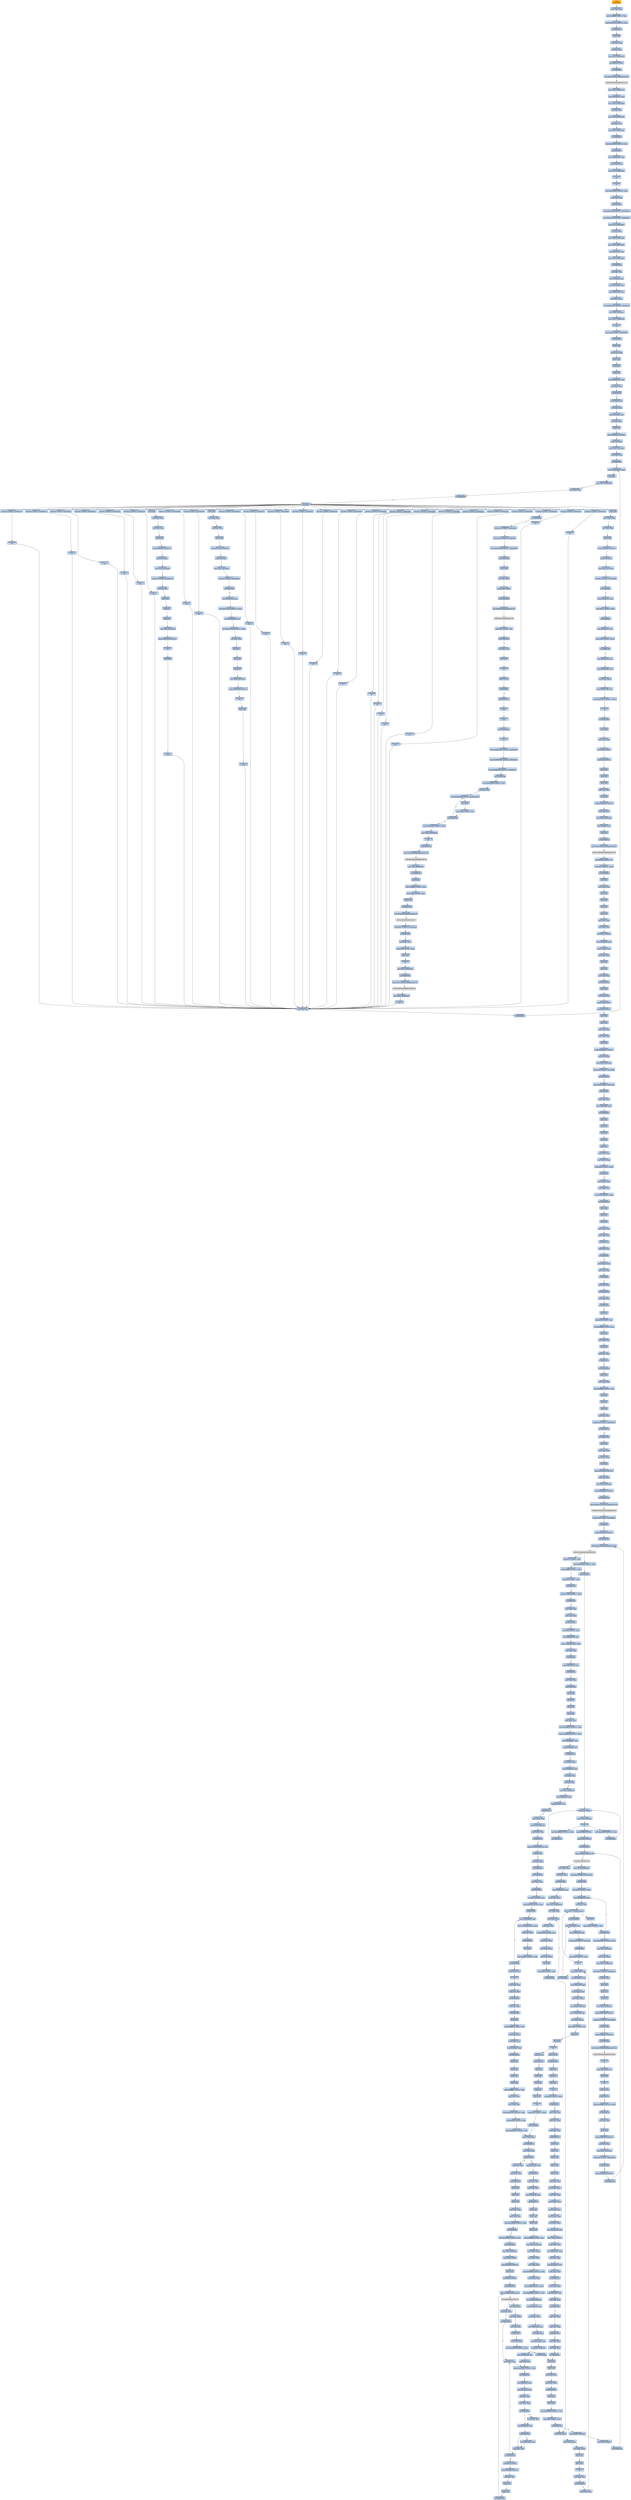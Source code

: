 digraph G {
node[shape=rectangle,style=filled,fillcolor=lightsteelblue,color=lightsteelblue]
bgcolor="transparent"
a0x004e24b4pushl_ebp[label="start\npushl %ebp",fillcolor="orange",color="lightgrey"];
a0x004e24b5movl_esp_ebp[label="0x004e24b5\nmovl %esp, %ebp"];
a0x004e24b7addl_0xfffffff0UINT8_esp[label="0x004e24b7\naddl $0xfffffff0<UINT8>, %esp"];
a0x004e24bamovl_0x4e2214UINT32_eax[label="0x004e24ba\nmovl $0x4e2214<UINT32>, %eax"];
a0x004e24bfcall_0x00406c30[label="0x004e24bf\ncall 0x00406c30"];
a0x00406c30pushl_ebx[label="0x00406c30\npushl %ebx"];
a0x00406c31movl_eax_ebx[label="0x00406c31\nmovl %eax, %ebx"];
a0x00406c33xorl_eax_eax[label="0x00406c33\nxorl %eax, %eax"];
a0x00406c35movl_eax_0x004e9710[label="0x00406c35\nmovl %eax, 0x004e9710"];
a0x00406c3apushl_0x0UINT8[label="0x00406c3a\npushl $0x0<UINT8>"];
a0x00406c3ccall_0x00406b6c[label="0x00406c3c\ncall 0x00406b6c"];
a0x00406b6cjmp_GetModuleHandleA_kernel32_dll[label="0x00406b6c\njmp GetModuleHandleA@kernel32.dll"];
GetModuleHandleA_kernel32_dll[label="GetModuleHandleA@kernel32.dll",fillcolor="lightgrey",color="lightgrey"];
a0x00406c41movl_eax_0x004e9718[label="0x00406c41\nmovl %eax, 0x004e9718"];
a0x00406c46movl_0x004e9718_eax[label="0x00406c46\nmovl 0x004e9718, %eax"];
a0x00406c4bmovl_eax_0x004e3094[label="0x00406c4b\nmovl %eax, 0x004e3094"];
a0x00406c50xorl_eax_eax[label="0x00406c50\nxorl %eax, %eax"];
a0x00406c52movl_eax_0x004e3098[label="0x00406c52\nmovl %eax, 0x004e3098"];
a0x00406c57xorl_eax_eax[label="0x00406c57\nxorl %eax, %eax"];
a0x00406c59movl_eax_0x004e309c[label="0x00406c59\nmovl %eax, 0x004e309c"];
a0x00406c5ecall_0x00406c24[label="0x00406c5e\ncall 0x00406c24"];
a0x00406c24movl_0x4e3090UINT32_eax[label="0x00406c24\nmovl $0x4e3090<UINT32>, %eax"];
a0x00406c29call_0x004064cc[label="0x00406c29\ncall 0x004064cc"];
a0x004064ccmovl_0x004e3028_edx[label="0x004064cc\nmovl 0x004e3028, %edx"];
a0x004064d2movl_edx_eax_[label="0x004064d2\nmovl %edx, (%eax)"];
a0x004064d4movl_eax_0x004e3028[label="0x004064d4\nmovl %eax, 0x004e3028"];
a0x004064d9ret[label="0x004064d9\nret"];
a0x00406c2eret[label="0x00406c2e\nret"];
a0x00406c63movl_0x4e3090UINT32_edx[label="0x00406c63\nmovl $0x4e3090<UINT32>, %edx"];
a0x00406c68movl_ebx_eax[label="0x00406c68\nmovl %ebx, %eax"];
a0x00406c6acall_0x004043bc[label="0x00406c6a\ncall 0x004043bc"];
a0x004043bcmovl_0x4012d8UINT32_0x004e9014[label="0x004043bc\nmovl $0x4012d8<UINT32>, 0x004e9014"];
a0x004043c6movl_0x4012e8UINT32_0x004e9018[label="0x004043c6\nmovl $0x4012e8<UINT32>, 0x004e9018"];
a0x004043d0movl_eax_0x004e963c[label="0x004043d0\nmovl %eax, 0x004e963c"];
a0x004043d5xorl_eax_eax[label="0x004043d5\nxorl %eax, %eax"];
a0x004043d7movl_eax_0x004e9640[label="0x004043d7\nmovl %eax, 0x004e9640"];
a0x004043dcmovl_edx_0x004e9644[label="0x004043dc\nmovl %edx, 0x004e9644"];
a0x004043e2movl_0x4edx__eax[label="0x004043e2\nmovl 0x4(%edx), %eax"];
a0x004043e5movl_eax_0x004e9030[label="0x004043e5\nmovl %eax, 0x004e9030"];
a0x004043eacall_0x004042b4[label="0x004043ea\ncall 0x004042b4"];
a0x004042b4xorl_edx_edx[label="0x004042b4\nxorl %edx, %edx"];
a0x004042b6leal__12ebp__eax[label="0x004042b6\nleal -12(%ebp), %eax"];
a0x004042b9movl_fs_edx__ecx[label="0x004042b9\nmovl %fs:(%edx), %ecx"];
a0x004042bcmovl_eax_fs_edx_[label="0x004042bc\nmovl %eax, %fs:(%edx)"];
a0x004042bfmovl_ecx_eax_[label="0x004042bf\nmovl %ecx, (%eax)"];
a0x004042c1movl_0x404214UINT32_0x4eax_[label="0x004042c1\nmovl $0x404214<UINT32>, 0x4(%eax)"];
a0x004042c8movl_ebp_0x8eax_[label="0x004042c8\nmovl %ebp, 0x8(%eax)"];
a0x004042cbmovl_eax_0x004e9638[label="0x004042cb\nmovl %eax, 0x004e9638"];
a0x004042d0ret[label="0x004042d0\nret"];
a0x004043efmovb_0x0UINT8_0x004e9038[label="0x004043ef\nmovb $0x0<UINT8>, 0x004e9038"];
a0x004043f6call_0x0040435c[label="0x004043f6\ncall 0x0040435c"];
a0x0040435cpushl_ebp[label="0x0040435c\npushl %ebp"];
a0x0040435dmovl_esp_ebp[label="0x0040435d\nmovl %esp, %ebp"];
a0x0040435fpushl_ebx[label="0x0040435f\npushl %ebx"];
a0x00404360pushl_esi[label="0x00404360\npushl %esi"];
a0x00404361pushl_edi[label="0x00404361\npushl %edi"];
a0x00404362movl_0x004e963c_eax[label="0x00404362\nmovl 0x004e963c, %eax"];
a0x00404367testl_eax_eax[label="0x00404367\ntestl %eax, %eax"];
a0x00404369je_0x004043b6[label="0x00404369\nje 0x004043b6"];
a0x0040436bmovl_eax__esi[label="0x0040436b\nmovl (%eax), %esi"];
a0x0040436dxorl_ebx_ebx[label="0x0040436d\nxorl %ebx, %ebx"];
a0x0040436fmovl_0x4eax__edi[label="0x0040436f\nmovl 0x4(%eax), %edi"];
a0x00404372xorl_edx_edx[label="0x00404372\nxorl %edx, %edx"];
a0x00404374pushl_ebp[label="0x00404374\npushl %ebp"];
a0x00404375pushl_0x4043a2UINT32[label="0x00404375\npushl $0x4043a2<UINT32>"];
a0x0040437apushl_fs_edx_[label="0x0040437a\npushl %fs:(%edx)"];
a0x0040437dmovl_esp_fs_edx_[label="0x0040437d\nmovl %esp, %fs:(%edx)"];
a0x00404380cmpl_ebx_esi[label="0x00404380\ncmpl %ebx, %esi"];
a0x00404382jle_0x00404398[label="0x00404382\njle 0x00404398"];
a0x00404384movl_ediebx8__eax[label="0x00404384\nmovl (%edi,%ebx,8), %eax"];
a0x00404387incl_ebx[label="0x00404387\nincl %ebx"];
a0x00404388movl_ebx_0x004e9640[label="0x00404388\nmovl %ebx, 0x004e9640"];
a0x0040438etestl_eax_eax[label="0x0040438e\ntestl %eax, %eax"];
a0x00404390je_0x00404394[label="0x00404390\nje 0x00404394"];
a0x00404392call_eax[label="0x00404392\ncall %eax"];
a0x00406ca4subl_0x1UINT8_0x004e971c[label="0x00406ca4\nsubl $0x1<UINT8>, 0x004e971c"];
a0x00406cabret[label="0x00406cab\nret"];
a0x00404394cmpl_ebx_esi[label="0x00404394\ncmpl %ebx, %esi"];
a0x00404396jg_0x00404384[label="0x00404396\njg 0x00404384"];
a0x00406af8subl_0x1UINT8_0x004e95bc[label="0x00406af8\nsubl $0x1<UINT8>, 0x004e95bc"];
a0x00406affjae_0x00406b6a[label="0x00406aff\njae 0x00406b6a"];
a0x00406b01movb_0x2UINT8_0x004e300c[label="0x00406b01\nmovb $0x2<UINT8>, 0x004e300c"];
a0x00406b08movb_0x2UINT8_0x004e904e[label="0x00406b08\nmovb $0x2<UINT8>, 0x004e904e"];
a0x00406b0fmovl_0x4056b8UINT32_0x004e9000[label="0x00406b0f\nmovl $0x4056b8<UINT32>, 0x004e9000"];
a0x00406b19call_0x00403668[label="0x00406b19\ncall 0x00403668"];
a0x00403668pushl_ebx[label="0x00403668\npushl %ebx"];
a0x00403669xorl_ebx_ebx[label="0x00403669\nxorl %ebx, %ebx"];
a0x0040366bpushl_0x0UINT8[label="0x0040366b\npushl $0x0<UINT8>"];
a0x0040366dcall_0x00403660[label="0x0040366d\ncall 0x00403660"];
a0x00403660jmp_GetKeyboardType_user32_dll[label="0x00403660\njmp GetKeyboardType@user32.dll"];
GetKeyboardType_user32_dll[label="GetKeyboardType@user32.dll",fillcolor="lightgrey",color="lightgrey"];
a0x00403672cmpl_0x7UINT8_eax[label="0x00403672\ncmpl $0x7<UINT8>, %eax"];
a0x00403675jne_0x00403693[label="0x00403675\njne 0x00403693"];
a0x00403693movl_ebx_eax[label="0x00403693\nmovl %ebx, %eax"];
a0x00403695popl_ebx[label="0x00403695\npopl %ebx"];
a0x00403696ret[label="0x00403696\nret"];
a0x00406b1etestb_al_al[label="0x00406b1e\ntestb %al, %al"];
a0x00406b20je_0x00406b27[label="0x00406b20\nje 0x00406b27"];
a0x00406b27call_0x0040375c[label="0x00406b27\ncall 0x0040375c"];
a0x0040375cfninit_[label="0x0040375c\nfninit "];
a0x0040375efwait_[label="0x0040375e\nfwait "];
a0x0040375ffldcw_0x004e3010[label="0x0040375f\nfldcw 0x004e3010"];
a0x00403765ret[label="0x00403765\nret"];
a0x00406b2cmovw_0xffffd7b0UINT16_0x004e9054[label="0x00406b2c\nmovw $0xffffd7b0<UINT16>, 0x004e9054"];
a0x00406b35movw_0xffffd7b0UINT16_0x004e9220[label="0x00406b35\nmovw $0xffffd7b0<UINT16>, 0x004e9220"];
a0x00406b3emovw_0xffffd7b0UINT16_0x004e93ec[label="0x00406b3e\nmovw $0xffffd7b0<UINT16>, 0x004e93ec"];
a0x00406b47call_0x00405588[label="0x00406b47\ncall 0x00405588"];
a0x00405588movl_0x4e9660UINT32_edx[label="0x00405588\nmovl $0x4e9660<UINT32>, %edx"];
a0x0040558dxorl_eax_eax[label="0x0040558d\nxorl %eax, %eax"];
a0x0040558fmovl_0x405568UINT32_edxeax4_[label="0x0040558f\nmovl $0x405568<UINT32>, (%edx,%eax,4)"];
a0x00405596incl_eax[label="0x00405596\nincl %eax"];
a0x00405597cmpl_0x2bUINT8_eax[label="0x00405597\ncmpl $0x2b<UINT8>, %eax"];
a0x0040559ajne_0x0040558f[label="0x0040559a\njne 0x0040558f"];
a0x0040559cmovl_0x405570UINT32_eax[label="0x0040559c\nmovl $0x405570<UINT32>, %eax"];
a0x004055a1movl_eax_0x004e9660[label="0x004055a1\nmovl %eax, 0x004e9660"];
a0x004055a6ret[label="0x004055a6\nret"];
a0x00406b4ccall_0x00401350[label="0x00406b4c\ncall 0x00401350"];
a0x00401350jmp_GetCommandLineA_kernel32_dll[label="0x00401350\njmp GetCommandLineA@kernel32.dll"];
GetCommandLineA_kernel32_dll[label="GetCommandLineA@kernel32.dll",fillcolor="lightgrey",color="lightgrey"];
a0x00406b51movl_eax_0x004e9040[label="0x00406b51\nmovl %eax, 0x004e9040"];
a0x00406b56call_0x00401410[label="0x00406b56\ncall 0x00401410"];
a0x00401410pushl_ebx[label="0x00401410\npushl %ebx"];
a0x00401411addl_0xffffffbcUINT8_esp[label="0x00401411\naddl $0xffffffbc<UINT8>, %esp"];
a0x00401414movl_0xaUINT32_ebx[label="0x00401414\nmovl $0xa<UINT32>, %ebx"];
a0x00401419pushl_esp[label="0x00401419\npushl %esp"];
a0x0040141acall_0x00401380[label="0x0040141a\ncall 0x00401380"];
a0x00401380jmp_GetStartupInfoA_kernel32_dll[label="0x00401380\njmp GetStartupInfoA@kernel32.dll"];
GetStartupInfoA_kernel32_dll[label="GetStartupInfoA@kernel32.dll",fillcolor="lightgrey",color="lightgrey"];
a0x0040141ftestb_0x1UINT8_0x2cesp_[label="0x0040141f\ntestb $0x1<UINT8>, 0x2c(%esp)"];
a0x00401424je_0x0040142b[label="0x00401424\nje 0x0040142b"];
a0x0040142bmovl_ebx_eax[label="0x0040142b\nmovl %ebx, %eax"];
a0x0040142daddl_0x44UINT8_esp[label="0x0040142d\naddl $0x44<UINT8>, %esp"];
a0x00401430popl_ebx[label="0x00401430\npopl %ebx"];
a0x00401431ret[label="0x00401431\nret"];
a0x00406b5bmovl_eax_0x004e903c[label="0x00406b5b\nmovl %eax, 0x004e903c"];
a0x00406b60call_0x00401408[label="0x00406b60\ncall 0x00401408"];
a0x00401408jmp_GetCurrentThreadId_kernel32_dll[label="0x00401408\njmp GetCurrentThreadId@kernel32.dll"];
GetCurrentThreadId_kernel32_dll[label="GetCurrentThreadId@kernel32.dll",fillcolor="lightgrey",color="lightgrey"];
a0x00406b65movl_eax_0x004e9034[label="0x00406b65\nmovl %eax, 0x004e9034"];
a0x00406b6aret[label="0x00406b6a\nret"];
a0x00407dd8subl_0x1UINT8_0x004e972c[label="0x00407dd8\nsubl $0x1<UINT8>, 0x004e972c"];
a0x00407ddfret[label="0x00407ddf\nret"];
a0x00406d1csubl_0x1UINT8_0x004e9724[label="0x00406d1c\nsubl $0x1<UINT8>, 0x004e9724"];
a0x00406d23ret[label="0x00406d23\nret"];
a0x00407c4csubl_0x1UINT8_0x004e9728[label="0x00407c4c\nsubl $0x1<UINT8>, 0x004e9728"];
a0x00407c53ret[label="0x00407c53\nret"];
a0x0041724csubl_0x1UINT8_0x004e976c[label="0x0041724c\nsubl $0x1<UINT8>, 0x004e976c"];
a0x00417253ret[label="0x00417253\nret"];
a0x00423430subl_0x1UINT8_0x004ea8a0[label="0x00423430\nsubl $0x1<UINT8>, 0x004ea8a0"];
a0x00423437ret[label="0x00423437\nret"];
a0x0040ac04subl_0x1UINT8_0x004e9738[label="0x0040ac04\nsubl $0x1<UINT8>, 0x004e9738"];
a0x0040ac0bret[label="0x0040ac0b\nret"];
a0x00407e10subl_0x1UINT8_0x004e9730[label="0x00407e10\nsubl $0x1<UINT8>, 0x004e9730"];
a0x00407e17ret[label="0x00407e17\nret"];
a0x0040c5f0pushl_ebp[label="0x0040c5f0\npushl %ebp"];
a0x0040c5f1movl_esp_ebp[label="0x0040c5f1\nmovl %esp, %ebp"];
a0x0040c5f3xorl_eax_eax[label="0x0040c5f3\nxorl %eax, %eax"];
a0x0040c5f5pushl_ebp[label="0x0040c5f5\npushl %ebp"];
a0x0040c5f6pushl_0x40c616UINT32[label="0x0040c5f6\npushl $0x40c616<UINT32>"];
a0x0040c5fbpushl_fs_eax_[label="0x0040c5fb\npushl %fs:(%eax)"];
a0x0040c5femovl_esp_fs_eax_[label="0x0040c5fe\nmovl %esp, %fs:(%eax)"];
a0x0040c601subl_0x1UINT8_0x004e973c[label="0x0040c601\nsubl $0x1<UINT8>, 0x004e973c"];
a0x0040c608xorl_eax_eax[label="0x0040c608\nxorl %eax, %eax"];
a0x0040c60apopl_edx[label="0x0040c60a\npopl %edx"];
a0x0040c60bpopl_ecx[label="0x0040c60b\npopl %ecx"];
a0x0040c60cpopl_ecx[label="0x0040c60c\npopl %ecx"];
a0x0040c60dmovl_edx_fs_eax_[label="0x0040c60d\nmovl %edx, %fs:(%eax)"];
a0x0040c610pushl_0x40c61dUINT32[label="0x0040c610\npushl $0x40c61d<UINT32>"];
a0x0040c615ret[label="0x0040c615\nret"];
a0x0040c61dpopl_ebp[label="0x0040c61d\npopl %ebp"];
a0x0040c61eret[label="0x0040c61e\nret"];
a0x00417e58subl_0x1UINT8_0x004ea880[label="0x00417e58\nsubl $0x1<UINT8>, 0x004ea880"];
a0x00417e5fret[label="0x00417e5f\nret"];
a0x00412de4subl_0x1UINT8_0x004e9764[label="0x00412de4\nsubl $0x1<UINT8>, 0x004e9764"];
a0x00412debret[label="0x00412deb\nret"];
a0x0041c400pushl_ebp[label="0x0041c400\npushl %ebp"];
a0x0041c401movl_esp_ebp[label="0x0041c401\nmovl %esp, %ebp"];
a0x0041c403xorl_eax_eax[label="0x0041c403\nxorl %eax, %eax"];
a0x0041c405pushl_ebp[label="0x0041c405\npushl %ebp"];
a0x0041c406pushl_0x41c43eUINT32[label="0x0041c406\npushl $0x41c43e<UINT32>"];
a0x0041c40bpushl_fs_eax_[label="0x0041c40b\npushl %fs:(%eax)"];
a0x0041c40emovl_esp_fs_eax_[label="0x0041c40e\nmovl %esp, %fs:(%eax)"];
a0x0041c411subl_0x1UINT8_0x004ea884[label="0x0041c411\nsubl $0x1<UINT8>, 0x004ea884"];
a0x0041c418jae_0x0041c430[label="0x0041c418\njae 0x0041c430"];
a0x0041c41amovl_0x004e7f24_eax[label="0x0041c41a\nmovl 0x004e7f24, %eax"];
a0x0041c41fmovl_0x41c160UINT32_eax_[label="0x0041c41f\nmovl $0x41c160<UINT32>, (%eax)"];
a0x0041c425movl_0x004e8004_eax[label="0x0041c425\nmovl 0x004e8004, %eax"];
a0x0041c42amovl_0x41c350UINT32_eax_[label="0x0041c42a\nmovl $0x41c350<UINT32>, (%eax)"];
a0x0041c430xorl_eax_eax[label="0x0041c430\nxorl %eax, %eax"];
a0x0041c432popl_edx[label="0x0041c432\npopl %edx"];
a0x0041c433popl_ecx[label="0x0041c433\npopl %ecx"];
a0x0041c434popl_ecx[label="0x0041c434\npopl %ecx"];
a0x0041c435movl_edx_fs_eax_[label="0x0041c435\nmovl %edx, %fs:(%eax)"];
a0x0041c438pushl_0x41c445UINT32[label="0x0041c438\npushl $0x41c445<UINT32>"];
a0x0041c43dret[label="0x0041c43d\nret"];
a0x0041c445popl_ebp[label="0x0041c445\npopl %ebp"];
a0x0041c446ret[label="0x0041c446\nret"];
a0x004299d0subl_0x1UINT8_0x004ea8a4[label="0x004299d0\nsubl $0x1<UINT8>, 0x004ea8a4"];
a0x004299d7ret[label="0x004299d7\nret"];
a0x00408d34subl_0x1UINT8_0x004e9734[label="0x00408d34\nsubl $0x1<UINT8>, 0x004e9734"];
a0x00408d3bret[label="0x00408d3b\nret"];
a0x00420a6csubl_0x1UINT8_0x004ea88c[label="0x00420a6c\nsubl $0x1<UINT8>, 0x004ea88c"];
a0x00420a73ret[label="0x00420a73\nret"];
a0x0042a3f4subl_0x1UINT8_0x004ea8cc[label="0x0042a3f4\nsubl $0x1<UINT8>, 0x004ea8cc"];
a0x0042a3fbret[label="0x0042a3fb\nret"];
a0x0042a34csubl_0x1UINT8_0x004ea8c8[label="0x0042a34c\nsubl $0x1<UINT8>, 0x004ea8c8"];
a0x0042a353ret[label="0x0042a353\nret"];
a0x00429e90subl_0x1UINT8_0x004ea8b0[label="0x00429e90\nsubl $0x1<UINT8>, 0x004ea8b0"];
a0x00429e97ret[label="0x00429e97\nret"];
a0x00429d4csubl_0x1UINT8_0x004ea8a8[label="0x00429d4c\nsubl $0x1<UINT8>, 0x004ea8a8"];
a0x00429d53ret[label="0x00429d53\nret"];
a0x00429ff4subl_0x1UINT8_0x004ea8bc[label="0x00429ff4\nsubl $0x1<UINT8>, 0x004ea8bc"];
a0x00429ffbret[label="0x00429ffb\nret"];
a0x00429f30subl_0x1UINT8_0x004ea8b8[label="0x00429f30\nsubl $0x1<UINT8>, 0x004ea8b8"];
a0x00429f37ret[label="0x00429f37\nret"];
a0x00429ec8subl_0x1UINT8_0x004ea8b4[label="0x00429ec8\nsubl $0x1<UINT8>, 0x004ea8b4"];
a0x00429ecfret[label="0x00429ecf\nret"];
a0x00429e48subl_0x1UINT8_0x004ea8ac[label="0x00429e48\nsubl $0x1<UINT8>, 0x004ea8ac"];
a0x00429e4fret[label="0x00429e4f\nret"];
a0x0042a034subl_0x1UINT8_0x004ea8c0[label="0x0042a034\nsubl $0x1<UINT8>, 0x004ea8c0"];
a0x0042a03bret[label="0x0042a03b\nret"];
a0x0042a07csubl_0x1UINT8_0x004ea8c4[label="0x0042a07c\nsubl $0x1<UINT8>, 0x004ea8c4"];
a0x0042a083ret[label="0x0042a083\nret"];
a0x0044f508pushl_ebp[label="0x0044f508\npushl %ebp"];
a0x0044f509movl_esp_ebp[label="0x0044f509\nmovl %esp, %ebp"];
a0x0044f50bxorl_eax_eax[label="0x0044f50b\nxorl %eax, %eax"];
a0x0044f50dpushl_ebp[label="0x0044f50d\npushl %ebp"];
a0x0044f50epushl_0x44f54cUINT32[label="0x0044f50e\npushl $0x44f54c<UINT32>"];
a0x0044f513pushl_fs_eax_[label="0x0044f513\npushl %fs:(%eax)"];
a0x0044f516movl_esp_fs_eax_[label="0x0044f516\nmovl %esp, %fs:(%eax)"];
a0x0044f519subl_0x1UINT8_0x004ea8d4[label="0x0044f519\nsubl $0x1<UINT8>, 0x004ea8d4"];
a0x0044f520jae_0x0044f53e[label="0x0044f520\njae 0x0044f53e"];
a0x0044f522movl_0x004e7ccc_eax[label="0x0044f522\nmovl 0x004e7ccc, %eax"];
a0x0044f527movb_0x1UINT8_eax_[label="0x0044f527\nmovb $0x1<UINT8>, (%eax)"];
a0x0044f52acall_0x0040c574[label="0x0044f52a\ncall 0x0040c574"];
a0x0040c574movl_0x004e7cc0_eax[label="0x0040c574\nmovl 0x004e7cc0, %eax"];
a0x0040c579cmpl_0x0UINT8_eax_[label="0x0040c579\ncmpl $0x0<UINT8>, (%eax)"];
a0x0040c57cjne_0x0040c596[label="0x0040c57c\njne 0x0040c596"];
a0x0040c57emovl_0x004e7cc0_eax[label="0x0040c57e\nmovl 0x004e7cc0, %eax"];
a0x0040c583movl_0x00407d00_edx[label="0x0040c583\nmovl 0x00407d00, %edx"];
a0x0040c589movl_edx_eax_[label="0x0040c589\nmovl %edx, (%eax)"];
a0x0040c58bmovl_0x004e7d58_eax[label="0x0040c58b\nmovl 0x004e7d58, %eax"];
a0x0040c590movl_0x40c500UINT32_eax_[label="0x0040c590\nmovl $0x40c500<UINT32>, (%eax)"];
a0x0040c596ret[label="0x0040c596\nret"];
a0x0044f52fcall_0x0044d9b0[label="0x0044f52f\ncall 0x0044d9b0"];
a0x0044d9b0pushl_ebp[label="0x0044d9b0\npushl %ebp"];
a0x0044d9b1movl_esp_ebp[label="0x0044d9b1\nmovl %esp, %ebp"];
a0x0044d9b3pushl_0x0UINT8[label="0x0044d9b3\npushl $0x0<UINT8>"];
a0x0044d9b5pushl_0x0UINT8[label="0x0044d9b5\npushl $0x0<UINT8>"];
a0x0044d9b7pushl_ebx[label="0x0044d9b7\npushl %ebx"];
a0x0044d9b8pushl_esi[label="0x0044d9b8\npushl %esi"];
a0x0044d9b9pushl_edi[label="0x0044d9b9\npushl %edi"];
a0x0044d9baxorl_eax_eax[label="0x0044d9ba\nxorl %eax, %eax"];
a0x0044d9bcpushl_ebp[label="0x0044d9bc\npushl %ebp"];
a0x0044d9bdpushl_0x44da7eUINT32[label="0x0044d9bd\npushl $0x44da7e<UINT32>"];
a0x0044d9c2pushl_fs_eax_[label="0x0044d9c2\npushl %fs:(%eax)"];
a0x0044d9c5movl_esp_fs_eax_[label="0x0044d9c5\nmovl %esp, %fs:(%eax)"];
a0x0044d9c8leal__8ebp__eax[label="0x0044d9c8\nleal -8(%ebp), %eax"];
a0x0044d9cbpushl_eax[label="0x0044d9cb\npushl %eax"];
a0x0044d9cccall_0x00406ee4[label="0x0044d9cc\ncall 0x00406ee4"];
a0x00406ee4jmp_GetCurrentProcessId_kernel32_dll[label="0x00406ee4\njmp GetCurrentProcessId@kernel32.dll"];
GetCurrentProcessId_kernel32_dll[label="GetCurrentProcessId@kernel32.dll",fillcolor="lightgrey",color="lightgrey"];
a0x0044d9d1movb_0x30UINT8_cl[label="0x0044d9d1\nmovb $0x30<UINT8>, %cl"];
a0x0044d9d3movl_0x1UINT32_edx[label="0x0044d9d3\nmovl $0x1<UINT32>, %edx"];
a0x0044d9d8call_0x00409f40[label="0x0044d9d8\ncall 0x00409f40"];
a0x00409f40pushl_ebp[label="0x00409f40\npushl %ebp"];
a0x00409f41movl_esp_ebp[label="0x00409f41\nmovl %esp, %ebp"];
a0x00409f43pushl_ecx[label="0x00409f43\npushl %ecx"];
a0x00409f44pushl_ebx[label="0x00409f44\npushl %ebx"];
a0x00409f45pushl_esi[label="0x00409f45\npushl %esi"];
a0x00409f46pushl_edi[label="0x00409f46\npushl %edi"];
a0x00409f47movl_ecx_ebx[label="0x00409f47\nmovl %ecx, %ebx"];
a0x00409f49movl_edx_esi[label="0x00409f49\nmovl %edx, %esi"];
a0x00409f4bmovl_eax__4ebp_[label="0x00409f4b\nmovl %eax, -4(%ebp)"];
a0x00409f4emovl_0x8ebp__edi[label="0x00409f4e\nmovl 0x8(%ebp), %edi"];
a0x00409f51movl__4ebp__eax[label="0x00409f51\nmovl -4(%ebp), %eax"];
a0x00409f54xorl_edx_edx[label="0x00409f54\nxorl %edx, %edx"];
a0x00409f56pushl_edx[label="0x00409f56\npushl %edx"];
a0x00409f57pushl_eax[label="0x00409f57\npushl %eax"];
a0x00409f58movl_edi_eax[label="0x00409f58\nmovl %edi, %eax"];
a0x00409f5acall_0x00409d18[label="0x00409f5a\ncall 0x00409d18"];
a0x00409d18pushl_ebp[label="0x00409d18\npushl %ebp"];
a0x00409d19movl_esp_ebp[label="0x00409d19\nmovl %esp, %ebp"];
a0x00409d1bpushl_0x0UINT8[label="0x00409d1b\npushl $0x0<UINT8>"];
a0x00409d1dpushl_0x0UINT8[label="0x00409d1d\npushl $0x0<UINT8>"];
a0x00409d1fpushl_ebx[label="0x00409d1f\npushl %ebx"];
a0x00409d20pushl_esi[label="0x00409d20\npushl %esi"];
a0x00409d21movl_eax_ebx[label="0x00409d21\nmovl %eax, %ebx"];
a0x00409d23xorl_eax_eax[label="0x00409d23\nxorl %eax, %eax"];
a0x00409d25pushl_ebp[label="0x00409d25\npushl %ebp"];
a0x00409d26pushl_0x409da2UINT32[label="0x00409d26\npushl $0x409da2<UINT32>"];
a0x00409d2bpushl_fs_eax_[label="0x00409d2b\npushl %fs:(%eax)"];
a0x00409d2emovl_esp_fs_eax_[label="0x00409d2e\nmovl %esp, %fs:(%eax)"];
a0x00409d31cmpl_0x0UINT8_0xcebp_[label="0x00409d31\ncmpl $0x0<UINT8>, 0xc(%ebp)"];
a0x00409d35jne_0x00409d3b[label="0x00409d35\njne 0x00409d3b"];
a0x00409d37cmpl_0x0UINT8_0x8ebp_[label="0x00409d37\ncmpl $0x0<UINT8>, 0x8(%ebp)"];
a0x00409d3bje_0x00409d7b[label="0x00409d3b\nje 0x00409d7b"];
a0x00409d3dmovl_ebx_edx[label="0x00409d3d\nmovl %ebx, %edx"];
a0x00409d3fmovl_0x8ebp__eax[label="0x00409d3f\nmovl 0x8(%ebp), %eax"];
a0x00409d42call_0x00409c6c[label="0x00409d42\ncall 0x00409c6c"];
a0x00409c6cpushl_ebx[label="0x00409c6c\npushl %ebx"];
a0x00409c6dpushl_esi[label="0x00409c6d\npushl %esi"];
a0x00409c6epushl_edi[label="0x00409c6e\npushl %edi"];
a0x00409c6fpushl_ebp[label="0x00409c6f\npushl %ebp"];
a0x00409c70pushl_ecx[label="0x00409c70\npushl %ecx"];
a0x00409c71movl_edx_ebp[label="0x00409c71\nmovl %edx, %ebp"];
a0x00409c73movl_eax_esp_[label="0x00409c73\nmovl %eax, (%esp)"];
a0x00409c76cmpl_0x0UINT8_esp_[label="0x00409c76\ncmpl $0x0<UINT8>, (%esp)"];
a0x00409c7aje_0x00409cf7[label="0x00409c7a\nje 0x00409cf7"];
a0x00409c7cmovl_esp__ebx[label="0x00409c7c\nmovl (%esp), %ebx"];
a0x00409c7fmovl_ebp_eax[label="0x00409c7f\nmovl %ebp, %eax"];
a0x00409c81movl_0x8UINT32_edx[label="0x00409c81\nmovl $0x8<UINT32>, %edx"];
a0x00409c86call_0x00404d10[label="0x00409c86\ncall 0x00404d10"];
a0x00404d10pushl_ebx[label="0x00404d10\npushl %ebx"];
a0x00404d11pushl_esi[label="0x00404d11\npushl %esi"];
a0x00404d12pushl_edi[label="0x00404d12\npushl %edi"];
a0x00404d13movl_eax_ebx[label="0x00404d13\nmovl %eax, %ebx"];
a0x00404d15movl_edx_esi[label="0x00404d15\nmovl %edx, %esi"];
a0x00404d17xorl_edi_edi[label="0x00404d17\nxorl %edi, %edi"];
a0x00404d19testl_edx_edx[label="0x00404d19\ntestl %edx, %edx"];
a0x00404d1bjle_0x00404d65[label="0x00404d1b\njle 0x00404d65"];
a0x00404d1dmovl_ebx__eax[label="0x00404d1d\nmovl (%ebx), %eax"];
a0x00404d1ftestl_eax_eax[label="0x00404d1f\ntestl %eax, %eax"];
a0x00404d21je_0x00404d46[label="0x00404d21\nje 0x00404d46"];
a0x00404d46movl_edx_eax[label="0x00404d46\nmovl %edx, %eax"];
a0x00404d48call_0x00404798[label="0x00404d48\ncall 0x00404798"];
a0x00404798testl_eax_eax[label="0x00404798\ntestl %eax, %eax"];
a0x0040479ajle_0x004047c0[label="0x0040479a\njle 0x004047c0"];
a0x0040479cpushl_eax[label="0x0040479c\npushl %eax"];
a0x0040479daddl_0xaUINT8_eax[label="0x0040479d\naddl $0xa<UINT8>, %eax"];
a0x004047a0andl_0xfffffffeUINT8_eax[label="0x004047a0\nandl $0xfffffffe<UINT8>, %eax"];
a0x004047a3pushl_eax[label="0x004047a3\npushl %eax"];
a0x004047a4call_0x004027b4[label="0x004047a4\ncall 0x004027b4"];
a0x004027b4pushl_ebx[label="0x004027b4\npushl %ebx"];
a0x004027b5testl_eax_eax[label="0x004027b5\ntestl %eax, %eax"];
a0x004027b7jle_0x004027ce[label="0x004027b7\njle 0x004027ce"];
a0x004027b9call_0x004e3030[label="0x004027b9\ncall 0x004e3030"];
a0x004021ecpushl_ebp[label="0x004021ec\npushl %ebp"];
a0x004021edmovl_esp_ebp[label="0x004021ed\nmovl %esp, %ebp"];
a0x004021efaddl_0xfffffff8UINT8_esp[label="0x004021ef\naddl $0xfffffff8<UINT8>, %esp"];
a0x004021f2pushl_ebx[label="0x004021f2\npushl %ebx"];
a0x004021f3pushl_esi[label="0x004021f3\npushl %esi"];
a0x004021f4pushl_edi[label="0x004021f4\npushl %edi"];
a0x004021f5movl_eax_ebx[label="0x004021f5\nmovl %eax, %ebx"];
a0x004021f7cmpb_0x0UINT8_0x004e95c0[label="0x004021f7\ncmpb $0x0<UINT8>, 0x004e95c0"];
a0x004021fejne_0x00402209[label="0x004021fe\njne 0x00402209"];
a0x00402200call_0x00401b00[label="0x00402200\ncall 0x00401b00"];
a0x00401b00pushl_ebp[label="0x00401b00\npushl %ebp"];
a0x00401b01movl_esp_ebp[label="0x00401b01\nmovl %esp, %ebp"];
a0x00401b03xorl_edx_edx[label="0x00401b03\nxorl %edx, %edx"];
a0x00401b05pushl_ebp[label="0x00401b05\npushl %ebp"];
a0x00401b06pushl_0x401bb6UINT32[label="0x00401b06\npushl $0x401bb6<UINT32>"];
a0x00401b0bpushl_fs_edx_[label="0x00401b0b\npushl %fs:(%edx)"];
a0x00401b0emovl_esp_fs_edx_[label="0x00401b0e\nmovl %esp, %fs:(%edx)"];
a0x00401b11pushl_0x4e95c8UINT32[label="0x00401b11\npushl $0x4e95c8<UINT32>"];
a0x00401b16call_0x00401454[label="0x00401b16\ncall 0x00401454"];
a0x00401454jmp_InitializeCriticalSection_kernel32_dll[label="0x00401454\njmp InitializeCriticalSection@kernel32.dll"];
InitializeCriticalSection_kernel32_dll[label="InitializeCriticalSection@kernel32.dll",fillcolor="lightgrey",color="lightgrey"];
a0x00401b1bcmpb_0x0UINT8_0x004e904d[label="0x00401b1b\ncmpb $0x0<UINT8>, 0x004e904d"];
a0x00401b22je_0x00401b2e[label="0x00401b22\nje 0x00401b2e"];
a0x00401b24pushl_0x4e95c8UINT32[label="0x00401b24\npushl $0x4e95c8<UINT32>"];
a0x00401b29call_0x0040145c[label="0x00401b29\ncall 0x0040145c"];
a0x0040145cjmp_EnterCriticalSection_kernel32_dll[label="0x0040145c\njmp EnterCriticalSection@kernel32.dll"];
EnterCriticalSection_kernel32_dll[label="EnterCriticalSection@kernel32.dll",fillcolor="lightgrey",color="lightgrey"];
a0x00401b2emovl_0x4e95e8UINT32_eax[label="0x00401b2e\nmovl $0x4e95e8<UINT32>, %eax"];
a0x00401b33call_0x004014c4[label="0x00401b33\ncall 0x004014c4"];
a0x004014c4movl_eax_eax_[label="0x004014c4\nmovl %eax, (%eax)"];
a0x004014c6movl_eax_0x4eax_[label="0x004014c6\nmovl %eax, 0x4(%eax)"];
a0x004014c9ret[label="0x004014c9\nret"];
a0x00401b38movl_0x4e95f8UINT32_eax[label="0x00401b38\nmovl $0x4e95f8<UINT32>, %eax"];
a0x00401b3dcall_0x004014c4[label="0x00401b3d\ncall 0x004014c4"];
a0x00401b42movl_0x4e9624UINT32_eax[label="0x00401b42\nmovl $0x4e9624<UINT32>, %eax"];
a0x00401b47call_0x004014c4[label="0x00401b47\ncall 0x004014c4"];
a0x00401b4cpushl_0xff8UINT32[label="0x00401b4c\npushl $0xff8<UINT32>"];
a0x00401b51pushl_0x0UINT8[label="0x00401b51\npushl $0x0<UINT8>"];
a0x00401b53call_0x00401434[label="0x00401b53\ncall 0x00401434"];
a0x00401434jmp_LocalAlloc_kernel32_dll[label="0x00401434\njmp LocalAlloc@kernel32.dll"];
LocalAlloc_kernel32_dll[label="LocalAlloc@kernel32.dll",fillcolor="lightgrey",color="lightgrey"];
a0x00401b58movl_eax_0x004e9620[label="0x00401b58\nmovl %eax, 0x004e9620"];
a0x00401b5dcmpl_0x0UINT8_0x004e9620[label="0x00401b5d\ncmpl $0x0<UINT8>, 0x004e9620"];
a0x00401b64je_0x00401b95[label="0x00401b64\nje 0x00401b95"];
a0x00401b66movl_0x3UINT32_eax[label="0x00401b66\nmovl $0x3<UINT32>, %eax"];
a0x00401b6bmovl_0x004e9620_edx[label="0x00401b6b\nmovl 0x004e9620, %edx"];
a0x00401b71xorl_ecx_ecx[label="0x00401b71\nxorl %ecx, %ecx"];
a0x00401b73movl_ecx__12edxeax4_[label="0x00401b73\nmovl %ecx, -12(%edx,%eax,4)"];
a0x00401bb6jmp_0x00403fb4[label="0x00401bb6\njmp 0x00403fb4"];
a0x00403fb4movl_0x4esp__eax[label="0x00403fb4\nmovl 0x4(%esp), %eax"];
a0x00403fb8movl_0x8esp__edx[label="0x00403fb8\nmovl 0x8(%esp), %edx"];
a0x00403fbctestl_0x6UINT32_0x4eax_[label="0x00403fbc\ntestl $0x6<UINT32>, 0x4(%eax)"];
a0x00403fc3je_0x00403fe4[label="0x00403fc3\nje 0x00403fe4"];
a0x00403fe4movl_0x1UINT32_eax[label="0x00403fe4\nmovl $0x1<UINT32>, %eax"];
a0x00403fe9ret[label="0x00403fe9\nret"];
a0x00401b77incl_eax[label="0x00401b77\nincl %eax"];
a0x00401b78cmpl_0x401UINT32_eax[label="0x00401b78\ncmpl $0x401<UINT32>, %eax"];
a0x00401b7djne_0x00401b6b[label="0x00401b7d\njne 0x00401b6b"];
a0x00401b7fmovl_0x4e9608UINT32_eax[label="0x00401b7f\nmovl $0x4e9608<UINT32>, %eax"];
a0x00401b84movl_eax_0x4eax_[label="0x00401b84\nmovl %eax, 0x4(%eax)"];
a0x00401b87movl_eax_eax_[label="0x00401b87\nmovl %eax, (%eax)"];
a0x00401b89movl_eax_0x004e9614[label="0x00401b89\nmovl %eax, 0x004e9614"];
a0x00401b8emovb_0x1UINT8_0x004e95c0[label="0x00401b8e\nmovb $0x1<UINT8>, 0x004e95c0"];
a0x00401b95xorl_eax_eax[label="0x00401b95\nxorl %eax, %eax"];
a0x00401b97popl_edx[label="0x00401b97\npopl %edx"];
a0x00401b98popl_ecx[label="0x00401b98\npopl %ecx"];
a0x00401b99popl_ecx[label="0x00401b99\npopl %ecx"];
a0x00401b9amovl_edx_fs_eax_[label="0x00401b9a\nmovl %edx, %fs:(%eax)"];
a0x00401b9dpushl_0x401bbdUINT32[label="0x00401b9d\npushl $0x401bbd<UINT32>"];
a0x00401ba2cmpb_0x0UINT8_0x004e904d[label="0x00401ba2\ncmpb $0x0<UINT8>, 0x004e904d"];
a0x00401ba9je_0x00401bb5[label="0x00401ba9\nje 0x00401bb5"];
a0x00401babpushl_0x4e95c8UINT32[label="0x00401bab\npushl $0x4e95c8<UINT32>"];
a0x00401bb0call_0x00401464[label="0x00401bb0\ncall 0x00401464"];
a0x00401464jmp_LeaveCriticalSection_kernel32_dll[label="0x00401464\njmp LeaveCriticalSection@kernel32.dll"];
LeaveCriticalSection_kernel32_dll[label="LeaveCriticalSection@kernel32.dll",fillcolor="lightgrey",color="lightgrey"];
a0x00401bb5ret[label="0x00401bb5\nret"];
a0x00401bbdmovb_0x004e95c0_al[label="0x00401bbd\nmovb 0x004e95c0, %al"];
a0x00401bc2popl_ebp[label="0x00401bc2\npopl %ebp"];
a0x00401bc3ret[label="0x00401bc3\nret"];
a0x00402205testb_al_al[label="0x00402205\ntestb %al, %al"];
a0x00402207je_0x00402211[label="0x00402207\nje 0x00402211"];
a0x00402209cmpl_0x7ffffff8UINT32_ebx[label="0x00402209\ncmpl $0x7ffffff8<UINT32>, %ebx"];
a0x0040220fjle_0x0040221b[label="0x0040220f\njle 0x0040221b"];
a0x0040221bxorl_ecx_ecx[label="0x0040221b\nxorl %ecx, %ecx"];
a0x0040221dpushl_ebp[label="0x0040221d\npushl %ebp"];
a0x0040221epushl_0x402368UINT32[label="0x0040221e\npushl $0x402368<UINT32>"];
a0x00402223pushl_fs_ecx_[label="0x00402223\npushl %fs:(%ecx)"];
a0x00402226movl_esp_fs_ecx_[label="0x00402226\nmovl %esp, %fs:(%ecx)"];
a0x00402229cmpb_0x0UINT8_0x004e904d[label="0x00402229\ncmpb $0x0<UINT8>, 0x004e904d"];
a0x00402230je_0x0040223c[label="0x00402230\nje 0x0040223c"];
a0x00402232pushl_0x4e95c8UINT32[label="0x00402232\npushl $0x4e95c8<UINT32>"];
a0x00402237call_0x0040145c[label="0x00402237\ncall 0x0040145c"];
a0x0040223caddl_0x7UINT8_ebx[label="0x0040223c\naddl $0x7<UINT8>, %ebx"];
a0x0040223fandl_0xfffffffcUINT8_ebx[label="0x0040223f\nandl $0xfffffffc<UINT8>, %ebx"];
a0x00402242cmpl_0xcUINT8_ebx[label="0x00402242\ncmpl $0xc<UINT8>, %ebx"];
a0x00402245jnl_0x0040224c[label="0x00402245\njnl 0x0040224c"];
a0x0040224ccmpl_0x1000UINT32_ebx[label="0x0040224c\ncmpl $0x1000<UINT32>, %ebx"];
a0x00402252jg_0x004022eb[label="0x00402252\njg 0x004022eb"];
a0x00402258movl_ebx_eax[label="0x00402258\nmovl %ebx, %eax"];
a0x0040225atestl_eax_eax[label="0x0040225a\ntestl %eax, %eax"];
a0x0040225cjns_0x00402261[label="0x0040225c\njns 0x00402261"];
a0x00402261sarl_0x2UINT8_eax[label="0x00402261\nsarl $0x2<UINT8>, %eax"];
a0x00402264movl_0x004e9620_edx[label="0x00402264\nmovl 0x004e9620, %edx"];
a0x0040226amovl__12edxeax4__edx[label="0x0040226a\nmovl -12(%edx,%eax,4), %edx"];
a0x0040226etestl_edx_edx[label="0x0040226e\ntestl %edx, %edx"];
a0x00402270je_0x004022eb[label="0x00402270\nje 0x004022eb"];
a0x004022ebcmpl_0x004e9618_ebx[label="0x004022eb\ncmpl 0x004e9618, %ebx"];
a0x004022f1jg_0x0040233d[label="0x004022f1\njg 0x0040233d"];
a0x0040233dmovl_ebx_eax[label="0x0040233d\nmovl %ebx, %eax"];
a0x0040233fcall_0x004020f8[label="0x0040233f\ncall 0x004020f8"];
a0x004020f8pushl_ebx[label="0x004020f8\npushl %ebx"];
a0x004020f9pushl_esi[label="0x004020f9\npushl %esi"];
a0x004020fapushl_edi[label="0x004020fa\npushl %edi"];
a0x004020fbpushl_ebp[label="0x004020fb\npushl %ebp"];
a0x004020fcmovl_eax_esi[label="0x004020fc\nmovl %eax, %esi"];
a0x004020femovl_0x4e9614UINT32_edi[label="0x004020fe\nmovl $0x4e9614<UINT32>, %edi"];
a0x00402103movl_0x4e9618UINT32_ebp[label="0x00402103\nmovl $0x4e9618<UINT32>, %ebp"];
a0x00402108movl_0x004e960c_ebx[label="0x00402108\nmovl 0x004e960c, %ebx"];
a0x0040210ecmpl_0x8ebx__esi[label="0x0040210e\ncmpl 0x8(%ebx), %esi"];
a0x00402111jle_0x0040219b[label="0x00402111\njle 0x0040219b"];
a0x00402117movl_edi__ebx[label="0x00402117\nmovl (%edi), %ebx"];
a0x00402119movl_0x8ebx__eax[label="0x00402119\nmovl 0x8(%ebx), %eax"];
a0x0040211ccmpl_eax_esi[label="0x0040211c\ncmpl %eax, %esi"];
a0x0040211ejle_0x0040219b[label="0x0040211e\njle 0x0040219b"];
a0x00402120movl_esi_0x8ebx_[label="0x00402120\nmovl %esi, 0x8(%ebx)"];
a0x00402123movl_0x4ebx__ebx[label="0x00402123\nmovl 0x4(%ebx), %ebx"];
a0x00402126cmpl_0x8ebx__esi[label="0x00402126\ncmpl 0x8(%ebx), %esi"];
a0x00402129jg_0x00402123[label="0x00402129\njg 0x00402123"];
a0x0040212bmovl_edi__edx[label="0x0040212b\nmovl (%edi), %edx"];
a0x0040212dmovl_eax_0x8edx_[label="0x0040212d\nmovl %eax, 0x8(%edx)"];
a0x00402130cmpl_edi__ebx[label="0x00402130\ncmpl (%edi), %ebx"];
a0x00402132je_0x00402138[label="0x00402132\nje 0x00402138"];
a0x00402138cmpl_0x1000UINT32_esi[label="0x00402138\ncmpl $0x1000<UINT32>, %esi"];
a0x0040213ejg_0x0040214d[label="0x0040213e\njg 0x0040214d"];
a0x00402140movl_esi_eax[label="0x00402140\nmovl %esi, %eax"];
a0x00402142call_0x004020cc[label="0x00402142\ncall 0x004020cc"];
a0x004020ccxorl_edx_edx[label="0x004020cc\nxorl %edx, %edx"];
a0x004020cetestl_eax_eax[label="0x004020ce\ntestl %eax, %eax"];
a0x004020d0jns_0x004020d5[label="0x004020d0\njns 0x004020d5"];
a0x004020d5sarl_0x2UINT8_eax[label="0x004020d5\nsarl $0x2<UINT8>, %eax"];
a0x004020d8cmpl_0x400UINT32_eax[label="0x004020d8\ncmpl $0x400<UINT32>, %eax"];
a0x004020ddjg_0x004020f5[label="0x004020dd\njg 0x004020f5"];
a0x004020dfmovl_0x004e9620_edx[label="0x004020df\nmovl 0x004e9620, %edx"];
a0x004020e5movl__12edxeax4__edx[label="0x004020e5\nmovl -12(%edx,%eax,4), %edx"];
a0x004020e9testl_edx_edx[label="0x004020e9\ntestl %edx, %edx"];
a0x004020ebjne_0x004020f5[label="0x004020eb\njne 0x004020f5"];
a0x004020edincl_eax[label="0x004020ed\nincl %eax"];
a0x004020eecmpl_0x401UINT32_eax[label="0x004020ee\ncmpl $0x401<UINT32>, %eax"];
a0x004020f3jne_0x004020df[label="0x004020f3\njne 0x004020df"];
a0x004020f5movl_edx_eax[label="0x004020f5\nmovl %edx, %eax"];
a0x004020f7ret[label="0x004020f7\nret"];
a0x00402147movl_eax_ebx[label="0x00402147\nmovl %eax, %ebx"];
a0x00402149testl_ebx_ebx[label="0x00402149\ntestl %ebx, %ebx"];
a0x0040214bjne_0x0040219b[label="0x0040214b\njne 0x0040219b"];
a0x0040214dmovl_esi_eax[label="0x0040214d\nmovl %esi, %eax"];
a0x0040214fcall_0x0040206c[label="0x0040214f\ncall 0x0040206c"];
a0x0040206cpushl_ebx[label="0x0040206c\npushl %ebx"];
a0x0040206daddl_0xfffffff8UINT8_esp[label="0x0040206d\naddl $0xfffffff8<UINT8>, %esp"];
a0x00402070movl_eax_ebx[label="0x00402070\nmovl %eax, %ebx"];
a0x00402072movl_esp_edx[label="0x00402072\nmovl %esp, %edx"];
a0x00402074leal_0x4ebx__eax[label="0x00402074\nleal 0x4(%ebx), %eax"];
a0x00402077call_0x004018c0[label="0x00402077\ncall 0x004018c0"];
a0x004018c0pushl_ebx[label="0x004018c0\npushl %ebx"];
a0x004018c1pushl_esi[label="0x004018c1\npushl %esi"];
a0x004018c2pushl_edi[label="0x004018c2\npushl %edi"];
a0x004018c3pushl_ebp[label="0x004018c3\npushl %ebp"];
a0x004018c4addl_0xfffffff8UINT8_esp[label="0x004018c4\naddl $0xfffffff8<UINT8>, %esp"];
a0x004018c7movl_edx_esi[label="0x004018c7\nmovl %edx, %esi"];
a0x004018c9movl_eax_edi[label="0x004018c9\nmovl %eax, %edi"];
a0x004018cbmovl_0x4e95f8UINT32_ebp[label="0x004018cb\nmovl $0x4e95f8<UINT32>, %ebp"];
a0x004018d0addl_0x3fffUINT32_edi[label="0x004018d0\naddl $0x3fff<UINT32>, %edi"];
a0x004018d6andl_0xffffc000UINT32_edi[label="0x004018d6\nandl $0xffffc000<UINT32>, %edi"];
a0x004018dcmovl_ebp__ebx[label="0x004018dc\nmovl (%ebp), %ebx"];
a0x004018dfjmp_0x00401914[label="0x004018df\njmp 0x00401914"];
a0x00401914cmpl_ebp_ebx[label="0x00401914\ncmpl %ebp, %ebx"];
a0x00401916jne_0x004018e1[label="0x00401916\njne 0x004018e1"];
a0x00401918movl_esi_edx[label="0x00401918\nmovl %esi, %edx"];
a0x0040191amovl_edi_eax[label="0x0040191a\nmovl %edi, %eax"];
a0x0040191ccall_0x00401618[label="0x0040191c\ncall 0x00401618"];
a0x00401618pushl_ebx[label="0x00401618\npushl %ebx"];
a0x00401619pushl_esi[label="0x00401619\npushl %esi"];
a0x0040161apushl_edi[label="0x0040161a\npushl %edi"];
a0x0040161bmovl_edx_ebx[label="0x0040161b\nmovl %edx, %ebx"];
a0x0040161dmovl_eax_esi[label="0x0040161d\nmovl %eax, %esi"];
a0x0040161fcmpl_0x100000UINT32_esi[label="0x0040161f\ncmpl $0x100000<UINT32>, %esi"];
a0x00401625jnl_0x0040162e[label="0x00401625\njnl 0x0040162e"];
a0x00401627movl_0x100000UINT32_esi[label="0x00401627\nmovl $0x100000<UINT32>, %esi"];
a0x0040162cjmp_0x0040163a[label="0x0040162c\njmp 0x0040163a"];
a0x0040163amovl_esi_0x4ebx_[label="0x0040163a\nmovl %esi, 0x4(%ebx)"];
a0x0040163dpushl_0x1UINT8[label="0x0040163d\npushl $0x1<UINT8>"];
a0x0040163fpushl_0x2000UINT32[label="0x0040163f\npushl $0x2000<UINT32>"];
a0x00401644pushl_esi[label="0x00401644\npushl %esi"];
a0x00401645pushl_0x0UINT8[label="0x00401645\npushl $0x0<UINT8>"];
a0x00401647call_0x00401444[label="0x00401647\ncall 0x00401444"];
a0x00401444jmp_VirtualAlloc_kernel32_dll[label="0x00401444\njmp VirtualAlloc@kernel32.dll"];
VirtualAlloc_kernel32_dll[label="VirtualAlloc@kernel32.dll",fillcolor="lightgrey",color="lightgrey"];
a0x0040164cmovl_eax_edi[label="0x0040164c\nmovl %eax, %edi"];
a0x0040164emovl_edi_ebx_[label="0x0040164e\nmovl %edi, (%ebx)"];
a0x00401650testl_edi_edi[label="0x00401650\ntestl %edi, %edi"];
a0x00401652je_0x00401677[label="0x00401652\nje 0x00401677"];
a0x00401654movl_ebx_edx[label="0x00401654\nmovl %ebx, %edx"];
a0x00401656movl_0x4e95e8UINT32_eax[label="0x00401656\nmovl $0x4e95e8<UINT32>, %eax"];
a0x0040165bcall_0x004014cc[label="0x0040165b\ncall 0x004014cc"];
a0x004014ccpushl_ebx[label="0x004014cc\npushl %ebx"];
a0x004014cdpushl_esi[label="0x004014cd\npushl %esi"];
a0x004014cemovl_edx_esi[label="0x004014ce\nmovl %edx, %esi"];
a0x004014d0movl_eax_ebx[label="0x004014d0\nmovl %eax, %ebx"];
a0x004014d2call_0x00401474[label="0x004014d2\ncall 0x00401474"];
a0x00401474pushl_ebx[label="0x00401474\npushl %ebx"];
a0x00401475pushl_esi[label="0x00401475\npushl %esi"];
a0x00401476movl_0x4e95e4UINT32_esi[label="0x00401476\nmovl $0x4e95e4<UINT32>, %esi"];
a0x0040147bcmpl_0x0UINT8_esi_[label="0x0040147b\ncmpl $0x0<UINT8>, (%esi)"];
a0x0040147ejne_0x004014ba[label="0x0040147e\njne 0x004014ba"];
a0x004014bamovl_esi__eax[label="0x004014ba\nmovl (%esi), %eax"];
a0x004014bcmovl_eax__edx[label="0x004014bc\nmovl (%eax), %edx"];
a0x004014bemovl_edx_esi_[label="0x004014be\nmovl %edx, (%esi)"];
a0x004014c0popl_esi[label="0x004014c0\npopl %esi"];
a0x004014c1popl_ebx[label="0x004014c1\npopl %ebx"];
a0x004014c2ret[label="0x004014c2\nret"];
a0x004014d7testl_eax_eax[label="0x004014d7\ntestl %eax, %eax"];
a0x004014d9jne_0x004014e0[label="0x004014d9\njne 0x004014e0"];
a0x004014e0movl_esi__edx[label="0x004014e0\nmovl (%esi), %edx"];
a0x004014e2movl_edx_0x8eax_[label="0x004014e2\nmovl %edx, 0x8(%eax)"];
a0x00402368jmp_0x00403fb4[label="0x00402368\njmp 0x00403fb4"];
a0x004014e5movl_0x4esi__edx[label="0x004014e5\nmovl 0x4(%esi), %edx"];
a0x004014e8movl_edx_0xceax_[label="0x004014e8\nmovl %edx, 0xc(%eax)"];
a0x004014ebmovl_ebx__edx[label="0x004014eb\nmovl (%ebx), %edx"];
a0x004014edmovl_edx_eax_[label="0x004014ed\nmovl %edx, (%eax)"];
a0x004014efmovl_ebx_0x4eax_[label="0x004014ef\nmovl %ebx, 0x4(%eax)"];
a0x004014f2movl_eax_0x4edx_[label="0x004014f2\nmovl %eax, 0x4(%edx)"];
a0x004014f5movl_eax_ebx_[label="0x004014f5\nmovl %eax, (%ebx)"];
a0x004014f7movb_0x1UINT8_al[label="0x004014f7\nmovb $0x1<UINT8>, %al"];
a0x004014f9popl_esi[label="0x004014f9\npopl %esi"];
a0x004014fapopl_ebx[label="0x004014fa\npopl %ebx"];
a0x004014fbret[label="0x004014fb\nret"];
a0x00401660testb_al_al[label="0x00401660\ntestb %al, %al"];
a0x00401662jne_0x00401677[label="0x00401662\njne 0x00401677"];
a0x00401677popl_edi[label="0x00401677\npopl %edi"];
a0x00401678popl_esi[label="0x00401678\npopl %esi"];
a0x00401679popl_ebx[label="0x00401679\npopl %ebx"];
a0x0040167aret[label="0x0040167a\nret"];
a0x00401921cmpl_0x0UINT8_esi_[label="0x00401921\ncmpl $0x0<UINT8>, (%esi)"];
a0x00401924je_0x00401947[label="0x00401924\nje 0x00401947"];
a0x00401926movl_esp_ecx[label="0x00401926\nmovl %esp, %ecx"];
a0x00401928movl_esi_edx[label="0x00401928\nmovl %esi, %edx"];
a0x0040192amovl_ebp_eax[label="0x0040192a\nmovl %ebp, %eax"];
a0x0040192ccall_0x00401514[label="0x0040192c\ncall 0x00401514"];
a0x00401514pushl_ebx[label="0x00401514\npushl %ebx"];
a0x00401515pushl_esi[label="0x00401515\npushl %esi"];
a0x00401516pushl_edi[label="0x00401516\npushl %edi"];
a0x00401517pushl_ebp[label="0x00401517\npushl %ebp"];
a0x00401518pushl_ecx[label="0x00401518\npushl %ecx"];
a0x00401519movl_ecx_esi[label="0x00401519\nmovl %ecx, %esi"];
a0x0040151bmovl_edx_esp_[label="0x0040151b\nmovl %edx, (%esp)"];
a0x0040151emovl_eax_ebp[label="0x0040151e\nmovl %eax, %ebp"];
a0x00401520movl_ebp__ebx[label="0x00401520\nmovl (%ebp), %ebx"];
a0x00401523movl_esp__eax[label="0x00401523\nmovl (%esp), %eax"];
a0x00401526movl_eax__edx[label="0x00401526\nmovl (%eax), %edx"];
a0x00401528movl_edx_esi_[label="0x00401528\nmovl %edx, (%esi)"];
a0x0040152amovl_0x4eax__edx[label="0x0040152a\nmovl 0x4(%eax), %edx"];
a0x0040152dmovl_edx_0x4esi_[label="0x0040152d\nmovl %edx, 0x4(%esi)"];
a0x00401530movl_ebx__edi[label="0x00401530\nmovl (%ebx), %edi"];
a0x00401532movl_0x8ebx__eax[label="0x00401532\nmovl 0x8(%ebx), %eax"];
a0x00401535movl_eax_edx[label="0x00401535\nmovl %eax, %edx"];
a0x00401537addl_0xcebx__edx[label="0x00401537\naddl 0xc(%ebx), %edx"];
a0x0040153acmpl_esi__edx[label="0x0040153a\ncmpl (%esi), %edx"];
a0x0040153cjne_0x00401552[label="0x0040153c\njne 0x00401552"];
a0x00401552movl_esi__edx[label="0x00401552\nmovl (%esi), %edx"];
a0x00401554addl_0x4esi__edx[label="0x00401554\naddl 0x4(%esi), %edx"];
a0x00401557cmpl_edx_eax[label="0x00401557\ncmpl %edx, %eax"];
a0x00401559jne_0x00401568[label="0x00401559\njne 0x00401568"];
a0x00401568movl_edi_ebx[label="0x00401568\nmovl %edi, %ebx"];
a0x0040156acmpl_ebx_ebp[label="0x0040156a\ncmpl %ebx, %ebp"];
a0x0040156cjne_0x00401530[label="0x0040156c\njne 0x00401530"];
a0x0040156emovl_esi_edx[label="0x0040156e\nmovl %esi, %edx"];
a0x00401570movl_ebp_eax[label="0x00401570\nmovl %ebp, %eax"];
a0x00401572call_0x004014cc[label="0x00401572\ncall 0x004014cc"];
a0x00401480pushl_0x644UINT32[label="0x00401480\npushl $0x644<UINT32>"];
a0x00401485pushl_0x0UINT8[label="0x00401485\npushl $0x0<UINT8>"];
a0x00401487call_0x00401434[label="0x00401487\ncall 0x00401434"];
a0x0040148cmovl_eax_ecx[label="0x0040148c\nmovl %eax, %ecx"];
a0x0040148etestl_ecx_ecx[label="0x0040148e\ntestl %ecx, %ecx"];
a0x00401490jne_0x00401497[label="0x00401490\njne 0x00401497"];
a0x00401497movl_0x004e95e0_eax[label="0x00401497\nmovl 0x004e95e0, %eax"];
a0x0040149cmovl_eax_ecx_[label="0x0040149c\nmovl %eax, (%ecx)"];
a0x0040149emovl_ecx_0x004e95e0[label="0x0040149e\nmovl %ecx, 0x004e95e0"];
a0x004014a4xorl_edx_edx[label="0x004014a4\nxorl %edx, %edx"];
a0x004014a6movl_edx_eax[label="0x004014a6\nmovl %edx, %eax"];
a0x004014a8addl_eax_eax[label="0x004014a8\naddl %eax, %eax"];
a0x004014aaleal_0x4ecxeax8__eax[label="0x004014aa\nleal 0x4(%ecx,%eax,8), %eax"];
a0x004014aemovl_esi__ebx[label="0x004014ae\nmovl (%esi), %ebx"];
a0x004014b0movl_ebx_eax_[label="0x004014b0\nmovl %ebx, (%eax)"];
a0x004014b2movl_eax_esi_[label="0x004014b2\nmovl %eax, (%esi)"];
a0x004014b4incl_edx[label="0x004014b4\nincl %edx"];
a0x004014b5cmpl_0x64UINT8_edx[label="0x004014b5\ncmpl $0x64<UINT8>, %edx"];
a0x004014b8jne_0x004014a6[label="0x004014b8\njne 0x004014a6"];
a0x00401577testb_al_al[label="0x00401577\ntestb %al, %al"];
a0x00401579jne_0x0040157f[label="0x00401579\njne 0x0040157f"];
a0x0040157fpopl_edx[label="0x0040157f\npopl %edx"];
a0x00401580popl_ebp[label="0x00401580\npopl %ebp"];
a0x00401581popl_edi[label="0x00401581\npopl %edi"];
a0x00401582popl_esi[label="0x00401582\npopl %esi"];
a0x00401583popl_ebx[label="0x00401583\npopl %ebx"];
a0x00401584ret[label="0x00401584\nret"];
a0x00401931cmpl_0x0UINT8_esp_[label="0x00401931\ncmpl $0x0<UINT8>, (%esp)"];
a0x00401935jne_0x004018dc[label="0x00401935\njne 0x004018dc"];
a0x004018e1cmpl_0xcebx__edi[label="0x004018e1\ncmpl 0xc(%ebx), %edi"];
a0x004018e4jg_0x00401912[label="0x004018e4\njg 0x00401912"];
a0x004018e6movl_esi_ecx[label="0x004018e6\nmovl %esi, %ecx"];
a0x004018e8movl_edi_edx[label="0x004018e8\nmovl %edi, %edx"];
a0x004018eamovl_0x8ebx__eax[label="0x004018ea\nmovl 0x8(%ebx), %eax"];
a0x004018edcall_0x004017ac[label="0x004018ed\ncall 0x004017ac"];
a0x004017acpushl_ebx[label="0x004017ac\npushl %ebx"];
a0x004017adpushl_esi[label="0x004017ad\npushl %esi"];
a0x004017aepushl_edi[label="0x004017ae\npushl %edi"];
a0x004017afpushl_ebp[label="0x004017af\npushl %ebp"];
a0x004017b0addl_0xfffffff4UINT8_esp[label="0x004017b0\naddl $0xfffffff4<UINT8>, %esp"];
a0x004017b3movl_ecx_0x4esp_[label="0x004017b3\nmovl %ecx, 0x4(%esp)"];
a0x004017b7movl_edx_esp_[label="0x004017b7\nmovl %edx, (%esp)"];
a0x004017bamovl_eax_edx[label="0x004017ba\nmovl %eax, %edx"];
a0x004017bcmovl_edx_ebp[label="0x004017bc\nmovl %edx, %ebp"];
a0x004017beandl_0xfffff000UINT32_ebp[label="0x004017be\nandl $0xfffff000<UINT32>, %ebp"];
a0x004017c4addl_esp__edx[label="0x004017c4\naddl (%esp), %edx"];
a0x004017c7addl_0xfffUINT32_edx[label="0x004017c7\naddl $0xfff<UINT32>, %edx"];
a0x004017cdandl_0xfffff000UINT32_edx[label="0x004017cd\nandl $0xfffff000<UINT32>, %edx"];
a0x004017d3movl_edx_0x8esp_[label="0x004017d3\nmovl %edx, 0x8(%esp)"];
a0x004017d7movl_0x4esp__eax[label="0x004017d7\nmovl 0x4(%esp), %eax"];
a0x004017dbmovl_ebp_eax_[label="0x004017db\nmovl %ebp, (%eax)"];
a0x004017ddmovl_0x8esp__eax[label="0x004017dd\nmovl 0x8(%esp), %eax"];
a0x004017e1subl_ebp_eax[label="0x004017e1\nsubl %ebp, %eax"];
a0x004017e3movl_0x4esp__edx[label="0x004017e3\nmovl 0x4(%esp), %edx"];
a0x004017e7movl_eax_0x4edx_[label="0x004017e7\nmovl %eax, 0x4(%edx)"];
a0x004017eamovl_0x004e95e8_esi[label="0x004017ea\nmovl 0x004e95e8, %esi"];
a0x004017f0jmp_0x0040182e[label="0x004017f0\njmp 0x0040182e"];
a0x0040182ecmpl_0x4e95e8UINT32_esi[label="0x0040182e\ncmpl $0x4e95e8<UINT32>, %esi"];
a0x00401834jne_0x004017f2[label="0x00401834\njne 0x004017f2"];
a0x004017f2movl_0x8esi__ebx[label="0x004017f2\nmovl 0x8(%esi), %ebx"];
a0x004017f5movl_0xcesi__edi[label="0x004017f5\nmovl 0xc(%esi), %edi"];
a0x004017f8addl_ebx_edi[label="0x004017f8\naddl %ebx, %edi"];
a0x004017facmpl_ebx_ebp[label="0x004017fa\ncmpl %ebx, %ebp"];
a0x004017fcjbe_0x00401800[label="0x004017fc\njbe 0x00401800"];
a0x00401800cmpl_0x8esp__edi[label="0x00401800\ncmpl 0x8(%esp), %edi"];
a0x00401804jbe_0x0040180a[label="0x00401804\njbe 0x0040180a"];
a0x00401806movl_0x8esp__edi[label="0x00401806\nmovl 0x8(%esp), %edi"];
a0x0040180acmpl_ebx_edi[label="0x0040180a\ncmpl %ebx, %edi"];
a0x0040180cjbe_0x0040182c[label="0x0040180c\njbe 0x0040182c"];
a0x0040180epushl_0x4UINT8[label="0x0040180e\npushl $0x4<UINT8>"];
a0x00401810pushl_0x1000UINT32[label="0x00401810\npushl $0x1000<UINT32>"];
a0x00401815subl_ebx_edi[label="0x00401815\nsubl %ebx, %edi"];
a0x00401817pushl_edi[label="0x00401817\npushl %edi"];
a0x00401818pushl_ebx[label="0x00401818\npushl %ebx"];
a0x00401819call_0x00401444[label="0x00401819\ncall 0x00401444"];
a0x0040181etestl_eax_eax[label="0x0040181e\ntestl %eax, %eax"];
a0x00401820jne_0x0040182c[label="0x00401820\njne 0x0040182c"];
a0x0040182cmovl_esi__esi[label="0x0040182c\nmovl (%esi), %esi"];
a0x004017femovl_ebp_ebx[label="0x004017fe\nmovl %ebp, %ebx"];
a0x004e24b4pushl_ebp -> a0x004e24b5movl_esp_ebp [color="#000000"];
a0x004e24b5movl_esp_ebp -> a0x004e24b7addl_0xfffffff0UINT8_esp [color="#000000"];
a0x004e24b7addl_0xfffffff0UINT8_esp -> a0x004e24bamovl_0x4e2214UINT32_eax [color="#000000"];
a0x004e24bamovl_0x4e2214UINT32_eax -> a0x004e24bfcall_0x00406c30 [color="#000000"];
a0x004e24bfcall_0x00406c30 -> a0x00406c30pushl_ebx [color="#000000"];
a0x00406c30pushl_ebx -> a0x00406c31movl_eax_ebx [color="#000000"];
a0x00406c31movl_eax_ebx -> a0x00406c33xorl_eax_eax [color="#000000"];
a0x00406c33xorl_eax_eax -> a0x00406c35movl_eax_0x004e9710 [color="#000000"];
a0x00406c35movl_eax_0x004e9710 -> a0x00406c3apushl_0x0UINT8 [color="#000000"];
a0x00406c3apushl_0x0UINT8 -> a0x00406c3ccall_0x00406b6c [color="#000000"];
a0x00406c3ccall_0x00406b6c -> a0x00406b6cjmp_GetModuleHandleA_kernel32_dll [color="#000000"];
a0x00406b6cjmp_GetModuleHandleA_kernel32_dll -> GetModuleHandleA_kernel32_dll [color="#000000"];
GetModuleHandleA_kernel32_dll -> a0x00406c41movl_eax_0x004e9718 [color="#000000"];
a0x00406c41movl_eax_0x004e9718 -> a0x00406c46movl_0x004e9718_eax [color="#000000"];
a0x00406c46movl_0x004e9718_eax -> a0x00406c4bmovl_eax_0x004e3094 [color="#000000"];
a0x00406c4bmovl_eax_0x004e3094 -> a0x00406c50xorl_eax_eax [color="#000000"];
a0x00406c50xorl_eax_eax -> a0x00406c52movl_eax_0x004e3098 [color="#000000"];
a0x00406c52movl_eax_0x004e3098 -> a0x00406c57xorl_eax_eax [color="#000000"];
a0x00406c57xorl_eax_eax -> a0x00406c59movl_eax_0x004e309c [color="#000000"];
a0x00406c59movl_eax_0x004e309c -> a0x00406c5ecall_0x00406c24 [color="#000000"];
a0x00406c5ecall_0x00406c24 -> a0x00406c24movl_0x4e3090UINT32_eax [color="#000000"];
a0x00406c24movl_0x4e3090UINT32_eax -> a0x00406c29call_0x004064cc [color="#000000"];
a0x00406c29call_0x004064cc -> a0x004064ccmovl_0x004e3028_edx [color="#000000"];
a0x004064ccmovl_0x004e3028_edx -> a0x004064d2movl_edx_eax_ [color="#000000"];
a0x004064d2movl_edx_eax_ -> a0x004064d4movl_eax_0x004e3028 [color="#000000"];
a0x004064d4movl_eax_0x004e3028 -> a0x004064d9ret [color="#000000"];
a0x004064d9ret -> a0x00406c2eret [color="#000000"];
a0x00406c2eret -> a0x00406c63movl_0x4e3090UINT32_edx [color="#000000"];
a0x00406c63movl_0x4e3090UINT32_edx -> a0x00406c68movl_ebx_eax [color="#000000"];
a0x00406c68movl_ebx_eax -> a0x00406c6acall_0x004043bc [color="#000000"];
a0x00406c6acall_0x004043bc -> a0x004043bcmovl_0x4012d8UINT32_0x004e9014 [color="#000000"];
a0x004043bcmovl_0x4012d8UINT32_0x004e9014 -> a0x004043c6movl_0x4012e8UINT32_0x004e9018 [color="#000000"];
a0x004043c6movl_0x4012e8UINT32_0x004e9018 -> a0x004043d0movl_eax_0x004e963c [color="#000000"];
a0x004043d0movl_eax_0x004e963c -> a0x004043d5xorl_eax_eax [color="#000000"];
a0x004043d5xorl_eax_eax -> a0x004043d7movl_eax_0x004e9640 [color="#000000"];
a0x004043d7movl_eax_0x004e9640 -> a0x004043dcmovl_edx_0x004e9644 [color="#000000"];
a0x004043dcmovl_edx_0x004e9644 -> a0x004043e2movl_0x4edx__eax [color="#000000"];
a0x004043e2movl_0x4edx__eax -> a0x004043e5movl_eax_0x004e9030 [color="#000000"];
a0x004043e5movl_eax_0x004e9030 -> a0x004043eacall_0x004042b4 [color="#000000"];
a0x004043eacall_0x004042b4 -> a0x004042b4xorl_edx_edx [color="#000000"];
a0x004042b4xorl_edx_edx -> a0x004042b6leal__12ebp__eax [color="#000000"];
a0x004042b6leal__12ebp__eax -> a0x004042b9movl_fs_edx__ecx [color="#000000"];
a0x004042b9movl_fs_edx__ecx -> a0x004042bcmovl_eax_fs_edx_ [color="#000000"];
a0x004042bcmovl_eax_fs_edx_ -> a0x004042bfmovl_ecx_eax_ [color="#000000"];
a0x004042bfmovl_ecx_eax_ -> a0x004042c1movl_0x404214UINT32_0x4eax_ [color="#000000"];
a0x004042c1movl_0x404214UINT32_0x4eax_ -> a0x004042c8movl_ebp_0x8eax_ [color="#000000"];
a0x004042c8movl_ebp_0x8eax_ -> a0x004042cbmovl_eax_0x004e9638 [color="#000000"];
a0x004042cbmovl_eax_0x004e9638 -> a0x004042d0ret [color="#000000"];
a0x004042d0ret -> a0x004043efmovb_0x0UINT8_0x004e9038 [color="#000000"];
a0x004043efmovb_0x0UINT8_0x004e9038 -> a0x004043f6call_0x0040435c [color="#000000"];
a0x004043f6call_0x0040435c -> a0x0040435cpushl_ebp [color="#000000"];
a0x0040435cpushl_ebp -> a0x0040435dmovl_esp_ebp [color="#000000"];
a0x0040435dmovl_esp_ebp -> a0x0040435fpushl_ebx [color="#000000"];
a0x0040435fpushl_ebx -> a0x00404360pushl_esi [color="#000000"];
a0x00404360pushl_esi -> a0x00404361pushl_edi [color="#000000"];
a0x00404361pushl_edi -> a0x00404362movl_0x004e963c_eax [color="#000000"];
a0x00404362movl_0x004e963c_eax -> a0x00404367testl_eax_eax [color="#000000"];
a0x00404367testl_eax_eax -> a0x00404369je_0x004043b6 [color="#000000"];
a0x00404369je_0x004043b6 -> a0x0040436bmovl_eax__esi [color="#000000",label="F"];
a0x0040436bmovl_eax__esi -> a0x0040436dxorl_ebx_ebx [color="#000000"];
a0x0040436dxorl_ebx_ebx -> a0x0040436fmovl_0x4eax__edi [color="#000000"];
a0x0040436fmovl_0x4eax__edi -> a0x00404372xorl_edx_edx [color="#000000"];
a0x00404372xorl_edx_edx -> a0x00404374pushl_ebp [color="#000000"];
a0x00404374pushl_ebp -> a0x00404375pushl_0x4043a2UINT32 [color="#000000"];
a0x00404375pushl_0x4043a2UINT32 -> a0x0040437apushl_fs_edx_ [color="#000000"];
a0x0040437apushl_fs_edx_ -> a0x0040437dmovl_esp_fs_edx_ [color="#000000"];
a0x0040437dmovl_esp_fs_edx_ -> a0x00404380cmpl_ebx_esi [color="#000000"];
a0x00404380cmpl_ebx_esi -> a0x00404382jle_0x00404398 [color="#000000"];
a0x00404382jle_0x00404398 -> a0x00404384movl_ediebx8__eax [color="#000000",label="F"];
a0x00404384movl_ediebx8__eax -> a0x00404387incl_ebx [color="#000000"];
a0x00404387incl_ebx -> a0x00404388movl_ebx_0x004e9640 [color="#000000"];
a0x00404388movl_ebx_0x004e9640 -> a0x0040438etestl_eax_eax [color="#000000"];
a0x0040438etestl_eax_eax -> a0x00404390je_0x00404394 [color="#000000"];
a0x00404390je_0x00404394 -> a0x00404392call_eax [color="#000000",label="F"];
a0x00404392call_eax -> a0x00406ca4subl_0x1UINT8_0x004e971c [color="#000000"];
a0x00406ca4subl_0x1UINT8_0x004e971c -> a0x00406cabret [color="#000000"];
a0x00406cabret -> a0x00404394cmpl_ebx_esi [color="#000000"];
a0x00404394cmpl_ebx_esi -> a0x00404396jg_0x00404384 [color="#000000"];
a0x00404396jg_0x00404384 -> a0x00404384movl_ediebx8__eax [color="#000000",label="T"];
a0x00404392call_eax -> a0x00406af8subl_0x1UINT8_0x004e95bc [color="#000000"];
a0x00406af8subl_0x1UINT8_0x004e95bc -> a0x00406affjae_0x00406b6a [color="#000000"];
a0x00406affjae_0x00406b6a -> a0x00406b01movb_0x2UINT8_0x004e300c [color="#000000",label="F"];
a0x00406b01movb_0x2UINT8_0x004e300c -> a0x00406b08movb_0x2UINT8_0x004e904e [color="#000000"];
a0x00406b08movb_0x2UINT8_0x004e904e -> a0x00406b0fmovl_0x4056b8UINT32_0x004e9000 [color="#000000"];
a0x00406b0fmovl_0x4056b8UINT32_0x004e9000 -> a0x00406b19call_0x00403668 [color="#000000"];
a0x00406b19call_0x00403668 -> a0x00403668pushl_ebx [color="#000000"];
a0x00403668pushl_ebx -> a0x00403669xorl_ebx_ebx [color="#000000"];
a0x00403669xorl_ebx_ebx -> a0x0040366bpushl_0x0UINT8 [color="#000000"];
a0x0040366bpushl_0x0UINT8 -> a0x0040366dcall_0x00403660 [color="#000000"];
a0x0040366dcall_0x00403660 -> a0x00403660jmp_GetKeyboardType_user32_dll [color="#000000"];
a0x00403660jmp_GetKeyboardType_user32_dll -> GetKeyboardType_user32_dll [color="#000000"];
GetKeyboardType_user32_dll -> a0x00403672cmpl_0x7UINT8_eax [color="#000000"];
a0x00403672cmpl_0x7UINT8_eax -> a0x00403675jne_0x00403693 [color="#000000"];
a0x00403675jne_0x00403693 -> a0x00403693movl_ebx_eax [color="#000000",label="T"];
a0x00403693movl_ebx_eax -> a0x00403695popl_ebx [color="#000000"];
a0x00403695popl_ebx -> a0x00403696ret [color="#000000"];
a0x00403696ret -> a0x00406b1etestb_al_al [color="#000000"];
a0x00406b1etestb_al_al -> a0x00406b20je_0x00406b27 [color="#000000"];
a0x00406b20je_0x00406b27 -> a0x00406b27call_0x0040375c [color="#000000",label="T"];
a0x00406b27call_0x0040375c -> a0x0040375cfninit_ [color="#000000"];
a0x0040375cfninit_ -> a0x0040375efwait_ [color="#000000"];
a0x0040375efwait_ -> a0x0040375ffldcw_0x004e3010 [color="#000000"];
a0x0040375ffldcw_0x004e3010 -> a0x00403765ret [color="#000000"];
a0x00403765ret -> a0x00406b2cmovw_0xffffd7b0UINT16_0x004e9054 [color="#000000"];
a0x00406b2cmovw_0xffffd7b0UINT16_0x004e9054 -> a0x00406b35movw_0xffffd7b0UINT16_0x004e9220 [color="#000000"];
a0x00406b35movw_0xffffd7b0UINT16_0x004e9220 -> a0x00406b3emovw_0xffffd7b0UINT16_0x004e93ec [color="#000000"];
a0x00406b3emovw_0xffffd7b0UINT16_0x004e93ec -> a0x00406b47call_0x00405588 [color="#000000"];
a0x00406b47call_0x00405588 -> a0x00405588movl_0x4e9660UINT32_edx [color="#000000"];
a0x00405588movl_0x4e9660UINT32_edx -> a0x0040558dxorl_eax_eax [color="#000000"];
a0x0040558dxorl_eax_eax -> a0x0040558fmovl_0x405568UINT32_edxeax4_ [color="#000000"];
a0x0040558fmovl_0x405568UINT32_edxeax4_ -> a0x00405596incl_eax [color="#000000"];
a0x00405596incl_eax -> a0x00405597cmpl_0x2bUINT8_eax [color="#000000"];
a0x00405597cmpl_0x2bUINT8_eax -> a0x0040559ajne_0x0040558f [color="#000000"];
a0x0040559ajne_0x0040558f -> a0x0040558fmovl_0x405568UINT32_edxeax4_ [color="#000000",label="T"];
a0x0040559ajne_0x0040558f -> a0x0040559cmovl_0x405570UINT32_eax [color="#000000",label="F"];
a0x0040559cmovl_0x405570UINT32_eax -> a0x004055a1movl_eax_0x004e9660 [color="#000000"];
a0x004055a1movl_eax_0x004e9660 -> a0x004055a6ret [color="#000000"];
a0x004055a6ret -> a0x00406b4ccall_0x00401350 [color="#000000"];
a0x00406b4ccall_0x00401350 -> a0x00401350jmp_GetCommandLineA_kernel32_dll [color="#000000"];
a0x00401350jmp_GetCommandLineA_kernel32_dll -> GetCommandLineA_kernel32_dll [color="#000000"];
GetCommandLineA_kernel32_dll -> a0x00406b51movl_eax_0x004e9040 [color="#000000"];
a0x00406b51movl_eax_0x004e9040 -> a0x00406b56call_0x00401410 [color="#000000"];
a0x00406b56call_0x00401410 -> a0x00401410pushl_ebx [color="#000000"];
a0x00401410pushl_ebx -> a0x00401411addl_0xffffffbcUINT8_esp [color="#000000"];
a0x00401411addl_0xffffffbcUINT8_esp -> a0x00401414movl_0xaUINT32_ebx [color="#000000"];
a0x00401414movl_0xaUINT32_ebx -> a0x00401419pushl_esp [color="#000000"];
a0x00401419pushl_esp -> a0x0040141acall_0x00401380 [color="#000000"];
a0x0040141acall_0x00401380 -> a0x00401380jmp_GetStartupInfoA_kernel32_dll [color="#000000"];
a0x00401380jmp_GetStartupInfoA_kernel32_dll -> GetStartupInfoA_kernel32_dll [color="#000000"];
GetStartupInfoA_kernel32_dll -> a0x0040141ftestb_0x1UINT8_0x2cesp_ [color="#000000"];
a0x0040141ftestb_0x1UINT8_0x2cesp_ -> a0x00401424je_0x0040142b [color="#000000"];
a0x00401424je_0x0040142b -> a0x0040142bmovl_ebx_eax [color="#000000",label="T"];
a0x0040142bmovl_ebx_eax -> a0x0040142daddl_0x44UINT8_esp [color="#000000"];
a0x0040142daddl_0x44UINT8_esp -> a0x00401430popl_ebx [color="#000000"];
a0x00401430popl_ebx -> a0x00401431ret [color="#000000"];
a0x00401431ret -> a0x00406b5bmovl_eax_0x004e903c [color="#000000"];
a0x00406b5bmovl_eax_0x004e903c -> a0x00406b60call_0x00401408 [color="#000000"];
a0x00406b60call_0x00401408 -> a0x00401408jmp_GetCurrentThreadId_kernel32_dll [color="#000000"];
a0x00401408jmp_GetCurrentThreadId_kernel32_dll -> GetCurrentThreadId_kernel32_dll [color="#000000"];
GetCurrentThreadId_kernel32_dll -> a0x00406b65movl_eax_0x004e9034 [color="#000000"];
a0x00406b65movl_eax_0x004e9034 -> a0x00406b6aret [color="#000000"];
a0x00406b6aret -> a0x00404394cmpl_ebx_esi [color="#000000"];
a0x00404392call_eax -> a0x00407dd8subl_0x1UINT8_0x004e972c [color="#000000"];
a0x00407dd8subl_0x1UINT8_0x004e972c -> a0x00407ddfret [color="#000000"];
a0x00407ddfret -> a0x00404394cmpl_ebx_esi [color="#000000"];
a0x00404392call_eax -> a0x00406d1csubl_0x1UINT8_0x004e9724 [color="#000000"];
a0x00406d1csubl_0x1UINT8_0x004e9724 -> a0x00406d23ret [color="#000000"];
a0x00406d23ret -> a0x00404394cmpl_ebx_esi [color="#000000"];
a0x00404392call_eax -> a0x00407c4csubl_0x1UINT8_0x004e9728 [color="#000000"];
a0x00407c4csubl_0x1UINT8_0x004e9728 -> a0x00407c53ret [color="#000000"];
a0x00407c53ret -> a0x00404394cmpl_ebx_esi [color="#000000"];
a0x00404392call_eax -> a0x0041724csubl_0x1UINT8_0x004e976c [color="#000000"];
a0x0041724csubl_0x1UINT8_0x004e976c -> a0x00417253ret [color="#000000"];
a0x00417253ret -> a0x00404394cmpl_ebx_esi [color="#000000"];
a0x00404392call_eax -> a0x00423430subl_0x1UINT8_0x004ea8a0 [color="#000000"];
a0x00423430subl_0x1UINT8_0x004ea8a0 -> a0x00423437ret [color="#000000"];
a0x00423437ret -> a0x00404394cmpl_ebx_esi [color="#000000"];
a0x00404392call_eax -> a0x0040ac04subl_0x1UINT8_0x004e9738 [color="#000000"];
a0x0040ac04subl_0x1UINT8_0x004e9738 -> a0x0040ac0bret [color="#000000"];
a0x0040ac0bret -> a0x00404394cmpl_ebx_esi [color="#000000"];
a0x00404392call_eax -> a0x00407e10subl_0x1UINT8_0x004e9730 [color="#000000"];
a0x00407e10subl_0x1UINT8_0x004e9730 -> a0x00407e17ret [color="#000000"];
a0x00407e17ret -> a0x00404394cmpl_ebx_esi [color="#000000"];
a0x00404392call_eax -> a0x0040c5f0pushl_ebp [color="#000000"];
a0x0040c5f0pushl_ebp -> a0x0040c5f1movl_esp_ebp [color="#000000"];
a0x0040c5f1movl_esp_ebp -> a0x0040c5f3xorl_eax_eax [color="#000000"];
a0x0040c5f3xorl_eax_eax -> a0x0040c5f5pushl_ebp [color="#000000"];
a0x0040c5f5pushl_ebp -> a0x0040c5f6pushl_0x40c616UINT32 [color="#000000"];
a0x0040c5f6pushl_0x40c616UINT32 -> a0x0040c5fbpushl_fs_eax_ [color="#000000"];
a0x0040c5fbpushl_fs_eax_ -> a0x0040c5femovl_esp_fs_eax_ [color="#000000"];
a0x0040c5femovl_esp_fs_eax_ -> a0x0040c601subl_0x1UINT8_0x004e973c [color="#000000"];
a0x0040c601subl_0x1UINT8_0x004e973c -> a0x0040c608xorl_eax_eax [color="#000000"];
a0x0040c608xorl_eax_eax -> a0x0040c60apopl_edx [color="#000000"];
a0x0040c60apopl_edx -> a0x0040c60bpopl_ecx [color="#000000"];
a0x0040c60bpopl_ecx -> a0x0040c60cpopl_ecx [color="#000000"];
a0x0040c60cpopl_ecx -> a0x0040c60dmovl_edx_fs_eax_ [color="#000000"];
a0x0040c60dmovl_edx_fs_eax_ -> a0x0040c610pushl_0x40c61dUINT32 [color="#000000"];
a0x0040c610pushl_0x40c61dUINT32 -> a0x0040c615ret [color="#000000"];
a0x0040c615ret -> a0x0040c61dpopl_ebp [color="#000000"];
a0x0040c61dpopl_ebp -> a0x0040c61eret [color="#000000"];
a0x0040c61eret -> a0x00404394cmpl_ebx_esi [color="#000000"];
a0x00404392call_eax -> a0x00417e58subl_0x1UINT8_0x004ea880 [color="#000000"];
a0x00417e58subl_0x1UINT8_0x004ea880 -> a0x00417e5fret [color="#000000"];
a0x00417e5fret -> a0x00404394cmpl_ebx_esi [color="#000000"];
a0x00404392call_eax -> a0x00412de4subl_0x1UINT8_0x004e9764 [color="#000000"];
a0x00412de4subl_0x1UINT8_0x004e9764 -> a0x00412debret [color="#000000"];
a0x00412debret -> a0x00404394cmpl_ebx_esi [color="#000000"];
a0x00404392call_eax -> a0x0041c400pushl_ebp [color="#000000"];
a0x0041c400pushl_ebp -> a0x0041c401movl_esp_ebp [color="#000000"];
a0x0041c401movl_esp_ebp -> a0x0041c403xorl_eax_eax [color="#000000"];
a0x0041c403xorl_eax_eax -> a0x0041c405pushl_ebp [color="#000000"];
a0x0041c405pushl_ebp -> a0x0041c406pushl_0x41c43eUINT32 [color="#000000"];
a0x0041c406pushl_0x41c43eUINT32 -> a0x0041c40bpushl_fs_eax_ [color="#000000"];
a0x0041c40bpushl_fs_eax_ -> a0x0041c40emovl_esp_fs_eax_ [color="#000000"];
a0x0041c40emovl_esp_fs_eax_ -> a0x0041c411subl_0x1UINT8_0x004ea884 [color="#000000"];
a0x0041c411subl_0x1UINT8_0x004ea884 -> a0x0041c418jae_0x0041c430 [color="#000000"];
a0x0041c418jae_0x0041c430 -> a0x0041c41amovl_0x004e7f24_eax [color="#000000",label="F"];
a0x0041c41amovl_0x004e7f24_eax -> a0x0041c41fmovl_0x41c160UINT32_eax_ [color="#000000"];
a0x0041c41fmovl_0x41c160UINT32_eax_ -> a0x0041c425movl_0x004e8004_eax [color="#000000"];
a0x0041c425movl_0x004e8004_eax -> a0x0041c42amovl_0x41c350UINT32_eax_ [color="#000000"];
a0x0041c42amovl_0x41c350UINT32_eax_ -> a0x0041c430xorl_eax_eax [color="#000000"];
a0x0041c430xorl_eax_eax -> a0x0041c432popl_edx [color="#000000"];
a0x0041c432popl_edx -> a0x0041c433popl_ecx [color="#000000"];
a0x0041c433popl_ecx -> a0x0041c434popl_ecx [color="#000000"];
a0x0041c434popl_ecx -> a0x0041c435movl_edx_fs_eax_ [color="#000000"];
a0x0041c435movl_edx_fs_eax_ -> a0x0041c438pushl_0x41c445UINT32 [color="#000000"];
a0x0041c438pushl_0x41c445UINT32 -> a0x0041c43dret [color="#000000"];
a0x0041c43dret -> a0x0041c445popl_ebp [color="#000000"];
a0x0041c445popl_ebp -> a0x0041c446ret [color="#000000"];
a0x0041c446ret -> a0x00404394cmpl_ebx_esi [color="#000000"];
a0x00404392call_eax -> a0x004299d0subl_0x1UINT8_0x004ea8a4 [color="#000000"];
a0x004299d0subl_0x1UINT8_0x004ea8a4 -> a0x004299d7ret [color="#000000"];
a0x004299d7ret -> a0x00404394cmpl_ebx_esi [color="#000000"];
a0x00404392call_eax -> a0x00408d34subl_0x1UINT8_0x004e9734 [color="#000000"];
a0x00408d34subl_0x1UINT8_0x004e9734 -> a0x00408d3bret [color="#000000"];
a0x00408d3bret -> a0x00404394cmpl_ebx_esi [color="#000000"];
a0x00404392call_eax -> a0x00420a6csubl_0x1UINT8_0x004ea88c [color="#000000"];
a0x00420a6csubl_0x1UINT8_0x004ea88c -> a0x00420a73ret [color="#000000"];
a0x00420a73ret -> a0x00404394cmpl_ebx_esi [color="#000000"];
a0x00404392call_eax -> a0x0042a3f4subl_0x1UINT8_0x004ea8cc [color="#000000"];
a0x0042a3f4subl_0x1UINT8_0x004ea8cc -> a0x0042a3fbret [color="#000000"];
a0x0042a3fbret -> a0x00404394cmpl_ebx_esi [color="#000000"];
a0x00404392call_eax -> a0x0042a34csubl_0x1UINT8_0x004ea8c8 [color="#000000"];
a0x0042a34csubl_0x1UINT8_0x004ea8c8 -> a0x0042a353ret [color="#000000"];
a0x0042a353ret -> a0x00404394cmpl_ebx_esi [color="#000000"];
a0x00404392call_eax -> a0x00429e90subl_0x1UINT8_0x004ea8b0 [color="#000000"];
a0x00429e90subl_0x1UINT8_0x004ea8b0 -> a0x00429e97ret [color="#000000"];
a0x00429e97ret -> a0x00404394cmpl_ebx_esi [color="#000000"];
a0x00404392call_eax -> a0x00429d4csubl_0x1UINT8_0x004ea8a8 [color="#000000"];
a0x00429d4csubl_0x1UINT8_0x004ea8a8 -> a0x00429d53ret [color="#000000"];
a0x00429d53ret -> a0x00404394cmpl_ebx_esi [color="#000000"];
a0x00404392call_eax -> a0x00429ff4subl_0x1UINT8_0x004ea8bc [color="#000000"];
a0x00429ff4subl_0x1UINT8_0x004ea8bc -> a0x00429ffbret [color="#000000"];
a0x00429ffbret -> a0x00404394cmpl_ebx_esi [color="#000000"];
a0x00404392call_eax -> a0x00429f30subl_0x1UINT8_0x004ea8b8 [color="#000000"];
a0x00429f30subl_0x1UINT8_0x004ea8b8 -> a0x00429f37ret [color="#000000"];
a0x00429f37ret -> a0x00404394cmpl_ebx_esi [color="#000000"];
a0x00404392call_eax -> a0x00429ec8subl_0x1UINT8_0x004ea8b4 [color="#000000"];
a0x00429ec8subl_0x1UINT8_0x004ea8b4 -> a0x00429ecfret [color="#000000"];
a0x00429ecfret -> a0x00404394cmpl_ebx_esi [color="#000000"];
a0x00404392call_eax -> a0x00429e48subl_0x1UINT8_0x004ea8ac [color="#000000"];
a0x00429e48subl_0x1UINT8_0x004ea8ac -> a0x00429e4fret [color="#000000"];
a0x00429e4fret -> a0x00404394cmpl_ebx_esi [color="#000000"];
a0x00404392call_eax -> a0x0042a034subl_0x1UINT8_0x004ea8c0 [color="#000000"];
a0x0042a034subl_0x1UINT8_0x004ea8c0 -> a0x0042a03bret [color="#000000"];
a0x0042a03bret -> a0x00404394cmpl_ebx_esi [color="#000000"];
a0x00404392call_eax -> a0x0042a07csubl_0x1UINT8_0x004ea8c4 [color="#000000"];
a0x0042a07csubl_0x1UINT8_0x004ea8c4 -> a0x0042a083ret [color="#000000"];
a0x0042a083ret -> a0x00404394cmpl_ebx_esi [color="#000000"];
a0x00404392call_eax -> a0x0044f508pushl_ebp [color="#000000"];
a0x0044f508pushl_ebp -> a0x0044f509movl_esp_ebp [color="#000000"];
a0x0044f509movl_esp_ebp -> a0x0044f50bxorl_eax_eax [color="#000000"];
a0x0044f50bxorl_eax_eax -> a0x0044f50dpushl_ebp [color="#000000"];
a0x0044f50dpushl_ebp -> a0x0044f50epushl_0x44f54cUINT32 [color="#000000"];
a0x0044f50epushl_0x44f54cUINT32 -> a0x0044f513pushl_fs_eax_ [color="#000000"];
a0x0044f513pushl_fs_eax_ -> a0x0044f516movl_esp_fs_eax_ [color="#000000"];
a0x0044f516movl_esp_fs_eax_ -> a0x0044f519subl_0x1UINT8_0x004ea8d4 [color="#000000"];
a0x0044f519subl_0x1UINT8_0x004ea8d4 -> a0x0044f520jae_0x0044f53e [color="#000000"];
a0x0044f520jae_0x0044f53e -> a0x0044f522movl_0x004e7ccc_eax [color="#000000",label="F"];
a0x0044f522movl_0x004e7ccc_eax -> a0x0044f527movb_0x1UINT8_eax_ [color="#000000"];
a0x0044f527movb_0x1UINT8_eax_ -> a0x0044f52acall_0x0040c574 [color="#000000"];
a0x0044f52acall_0x0040c574 -> a0x0040c574movl_0x004e7cc0_eax [color="#000000"];
a0x0040c574movl_0x004e7cc0_eax -> a0x0040c579cmpl_0x0UINT8_eax_ [color="#000000"];
a0x0040c579cmpl_0x0UINT8_eax_ -> a0x0040c57cjne_0x0040c596 [color="#000000"];
a0x0040c57cjne_0x0040c596 -> a0x0040c57emovl_0x004e7cc0_eax [color="#000000",label="F"];
a0x0040c57emovl_0x004e7cc0_eax -> a0x0040c583movl_0x00407d00_edx [color="#000000"];
a0x0040c583movl_0x00407d00_edx -> a0x0040c589movl_edx_eax_ [color="#000000"];
a0x0040c589movl_edx_eax_ -> a0x0040c58bmovl_0x004e7d58_eax [color="#000000"];
a0x0040c58bmovl_0x004e7d58_eax -> a0x0040c590movl_0x40c500UINT32_eax_ [color="#000000"];
a0x0040c590movl_0x40c500UINT32_eax_ -> a0x0040c596ret [color="#000000"];
a0x0040c596ret -> a0x0044f52fcall_0x0044d9b0 [color="#000000"];
a0x0044f52fcall_0x0044d9b0 -> a0x0044d9b0pushl_ebp [color="#000000"];
a0x0044d9b0pushl_ebp -> a0x0044d9b1movl_esp_ebp [color="#000000"];
a0x0044d9b1movl_esp_ebp -> a0x0044d9b3pushl_0x0UINT8 [color="#000000"];
a0x0044d9b3pushl_0x0UINT8 -> a0x0044d9b5pushl_0x0UINT8 [color="#000000"];
a0x0044d9b5pushl_0x0UINT8 -> a0x0044d9b7pushl_ebx [color="#000000"];
a0x0044d9b7pushl_ebx -> a0x0044d9b8pushl_esi [color="#000000"];
a0x0044d9b8pushl_esi -> a0x0044d9b9pushl_edi [color="#000000"];
a0x0044d9b9pushl_edi -> a0x0044d9baxorl_eax_eax [color="#000000"];
a0x0044d9baxorl_eax_eax -> a0x0044d9bcpushl_ebp [color="#000000"];
a0x0044d9bcpushl_ebp -> a0x0044d9bdpushl_0x44da7eUINT32 [color="#000000"];
a0x0044d9bdpushl_0x44da7eUINT32 -> a0x0044d9c2pushl_fs_eax_ [color="#000000"];
a0x0044d9c2pushl_fs_eax_ -> a0x0044d9c5movl_esp_fs_eax_ [color="#000000"];
a0x0044d9c5movl_esp_fs_eax_ -> a0x0044d9c8leal__8ebp__eax [color="#000000"];
a0x0044d9c8leal__8ebp__eax -> a0x0044d9cbpushl_eax [color="#000000"];
a0x0044d9cbpushl_eax -> a0x0044d9cccall_0x00406ee4 [color="#000000"];
a0x0044d9cccall_0x00406ee4 -> a0x00406ee4jmp_GetCurrentProcessId_kernel32_dll [color="#000000"];
a0x00406ee4jmp_GetCurrentProcessId_kernel32_dll -> GetCurrentProcessId_kernel32_dll [color="#000000"];
GetCurrentProcessId_kernel32_dll -> a0x0044d9d1movb_0x30UINT8_cl [color="#000000"];
a0x0044d9d1movb_0x30UINT8_cl -> a0x0044d9d3movl_0x1UINT32_edx [color="#000000"];
a0x0044d9d3movl_0x1UINT32_edx -> a0x0044d9d8call_0x00409f40 [color="#000000"];
a0x0044d9d8call_0x00409f40 -> a0x00409f40pushl_ebp [color="#000000"];
a0x00409f40pushl_ebp -> a0x00409f41movl_esp_ebp [color="#000000"];
a0x00409f41movl_esp_ebp -> a0x00409f43pushl_ecx [color="#000000"];
a0x00409f43pushl_ecx -> a0x00409f44pushl_ebx [color="#000000"];
a0x00409f44pushl_ebx -> a0x00409f45pushl_esi [color="#000000"];
a0x00409f45pushl_esi -> a0x00409f46pushl_edi [color="#000000"];
a0x00409f46pushl_edi -> a0x00409f47movl_ecx_ebx [color="#000000"];
a0x00409f47movl_ecx_ebx -> a0x00409f49movl_edx_esi [color="#000000"];
a0x00409f49movl_edx_esi -> a0x00409f4bmovl_eax__4ebp_ [color="#000000"];
a0x00409f4bmovl_eax__4ebp_ -> a0x00409f4emovl_0x8ebp__edi [color="#000000"];
a0x00409f4emovl_0x8ebp__edi -> a0x00409f51movl__4ebp__eax [color="#000000"];
a0x00409f51movl__4ebp__eax -> a0x00409f54xorl_edx_edx [color="#000000"];
a0x00409f54xorl_edx_edx -> a0x00409f56pushl_edx [color="#000000"];
a0x00409f56pushl_edx -> a0x00409f57pushl_eax [color="#000000"];
a0x00409f57pushl_eax -> a0x00409f58movl_edi_eax [color="#000000"];
a0x00409f58movl_edi_eax -> a0x00409f5acall_0x00409d18 [color="#000000"];
a0x00409f5acall_0x00409d18 -> a0x00409d18pushl_ebp [color="#000000"];
a0x00409d18pushl_ebp -> a0x00409d19movl_esp_ebp [color="#000000"];
a0x00409d19movl_esp_ebp -> a0x00409d1bpushl_0x0UINT8 [color="#000000"];
a0x00409d1bpushl_0x0UINT8 -> a0x00409d1dpushl_0x0UINT8 [color="#000000"];
a0x00409d1dpushl_0x0UINT8 -> a0x00409d1fpushl_ebx [color="#000000"];
a0x00409d1fpushl_ebx -> a0x00409d20pushl_esi [color="#000000"];
a0x00409d20pushl_esi -> a0x00409d21movl_eax_ebx [color="#000000"];
a0x00409d21movl_eax_ebx -> a0x00409d23xorl_eax_eax [color="#000000"];
a0x00409d23xorl_eax_eax -> a0x00409d25pushl_ebp [color="#000000"];
a0x00409d25pushl_ebp -> a0x00409d26pushl_0x409da2UINT32 [color="#000000"];
a0x00409d26pushl_0x409da2UINT32 -> a0x00409d2bpushl_fs_eax_ [color="#000000"];
a0x00409d2bpushl_fs_eax_ -> a0x00409d2emovl_esp_fs_eax_ [color="#000000"];
a0x00409d2emovl_esp_fs_eax_ -> a0x00409d31cmpl_0x0UINT8_0xcebp_ [color="#000000"];
a0x00409d31cmpl_0x0UINT8_0xcebp_ -> a0x00409d35jne_0x00409d3b [color="#000000"];
a0x00409d35jne_0x00409d3b -> a0x00409d37cmpl_0x0UINT8_0x8ebp_ [color="#000000",label="F"];
a0x00409d37cmpl_0x0UINT8_0x8ebp_ -> a0x00409d3bje_0x00409d7b [color="#000000"];
a0x00409d3bje_0x00409d7b -> a0x00409d3dmovl_ebx_edx [color="#000000",label="F"];
a0x00409d3dmovl_ebx_edx -> a0x00409d3fmovl_0x8ebp__eax [color="#000000"];
a0x00409d3fmovl_0x8ebp__eax -> a0x00409d42call_0x00409c6c [color="#000000"];
a0x00409d42call_0x00409c6c -> a0x00409c6cpushl_ebx [color="#000000"];
a0x00409c6cpushl_ebx -> a0x00409c6dpushl_esi [color="#000000"];
a0x00409c6dpushl_esi -> a0x00409c6epushl_edi [color="#000000"];
a0x00409c6epushl_edi -> a0x00409c6fpushl_ebp [color="#000000"];
a0x00409c6fpushl_ebp -> a0x00409c70pushl_ecx [color="#000000"];
a0x00409c70pushl_ecx -> a0x00409c71movl_edx_ebp [color="#000000"];
a0x00409c71movl_edx_ebp -> a0x00409c73movl_eax_esp_ [color="#000000"];
a0x00409c73movl_eax_esp_ -> a0x00409c76cmpl_0x0UINT8_esp_ [color="#000000"];
a0x00409c76cmpl_0x0UINT8_esp_ -> a0x00409c7aje_0x00409cf7 [color="#000000"];
a0x00409c7aje_0x00409cf7 -> a0x00409c7cmovl_esp__ebx [color="#000000",label="F"];
a0x00409c7cmovl_esp__ebx -> a0x00409c7fmovl_ebp_eax [color="#000000"];
a0x00409c7fmovl_ebp_eax -> a0x00409c81movl_0x8UINT32_edx [color="#000000"];
a0x00409c81movl_0x8UINT32_edx -> a0x00409c86call_0x00404d10 [color="#000000"];
a0x00409c86call_0x00404d10 -> a0x00404d10pushl_ebx [color="#000000"];
a0x00404d10pushl_ebx -> a0x00404d11pushl_esi [color="#000000"];
a0x00404d11pushl_esi -> a0x00404d12pushl_edi [color="#000000"];
a0x00404d12pushl_edi -> a0x00404d13movl_eax_ebx [color="#000000"];
a0x00404d13movl_eax_ebx -> a0x00404d15movl_edx_esi [color="#000000"];
a0x00404d15movl_edx_esi -> a0x00404d17xorl_edi_edi [color="#000000"];
a0x00404d17xorl_edi_edi -> a0x00404d19testl_edx_edx [color="#000000"];
a0x00404d19testl_edx_edx -> a0x00404d1bjle_0x00404d65 [color="#000000"];
a0x00404d1bjle_0x00404d65 -> a0x00404d1dmovl_ebx__eax [color="#000000",label="F"];
a0x00404d1dmovl_ebx__eax -> a0x00404d1ftestl_eax_eax [color="#000000"];
a0x00404d1ftestl_eax_eax -> a0x00404d21je_0x00404d46 [color="#000000"];
a0x00404d21je_0x00404d46 -> a0x00404d46movl_edx_eax [color="#000000",label="T"];
a0x00404d46movl_edx_eax -> a0x00404d48call_0x00404798 [color="#000000"];
a0x00404d48call_0x00404798 -> a0x00404798testl_eax_eax [color="#000000"];
a0x00404798testl_eax_eax -> a0x0040479ajle_0x004047c0 [color="#000000"];
a0x0040479ajle_0x004047c0 -> a0x0040479cpushl_eax [color="#000000",label="F"];
a0x0040479cpushl_eax -> a0x0040479daddl_0xaUINT8_eax [color="#000000"];
a0x0040479daddl_0xaUINT8_eax -> a0x004047a0andl_0xfffffffeUINT8_eax [color="#000000"];
a0x004047a0andl_0xfffffffeUINT8_eax -> a0x004047a3pushl_eax [color="#000000"];
a0x004047a3pushl_eax -> a0x004047a4call_0x004027b4 [color="#000000"];
a0x004047a4call_0x004027b4 -> a0x004027b4pushl_ebx [color="#000000"];
a0x004027b4pushl_ebx -> a0x004027b5testl_eax_eax [color="#000000"];
a0x004027b5testl_eax_eax -> a0x004027b7jle_0x004027ce [color="#000000"];
a0x004027b7jle_0x004027ce -> a0x004027b9call_0x004e3030 [color="#000000",label="F"];
a0x004027b9call_0x004e3030 -> a0x004021ecpushl_ebp [color="#000000"];
a0x004021ecpushl_ebp -> a0x004021edmovl_esp_ebp [color="#000000"];
a0x004021edmovl_esp_ebp -> a0x004021efaddl_0xfffffff8UINT8_esp [color="#000000"];
a0x004021efaddl_0xfffffff8UINT8_esp -> a0x004021f2pushl_ebx [color="#000000"];
a0x004021f2pushl_ebx -> a0x004021f3pushl_esi [color="#000000"];
a0x004021f3pushl_esi -> a0x004021f4pushl_edi [color="#000000"];
a0x004021f4pushl_edi -> a0x004021f5movl_eax_ebx [color="#000000"];
a0x004021f5movl_eax_ebx -> a0x004021f7cmpb_0x0UINT8_0x004e95c0 [color="#000000"];
a0x004021f7cmpb_0x0UINT8_0x004e95c0 -> a0x004021fejne_0x00402209 [color="#000000"];
a0x004021fejne_0x00402209 -> a0x00402200call_0x00401b00 [color="#000000",label="F"];
a0x00402200call_0x00401b00 -> a0x00401b00pushl_ebp [color="#000000"];
a0x00401b00pushl_ebp -> a0x00401b01movl_esp_ebp [color="#000000"];
a0x00401b01movl_esp_ebp -> a0x00401b03xorl_edx_edx [color="#000000"];
a0x00401b03xorl_edx_edx -> a0x00401b05pushl_ebp [color="#000000"];
a0x00401b05pushl_ebp -> a0x00401b06pushl_0x401bb6UINT32 [color="#000000"];
a0x00401b06pushl_0x401bb6UINT32 -> a0x00401b0bpushl_fs_edx_ [color="#000000"];
a0x00401b0bpushl_fs_edx_ -> a0x00401b0emovl_esp_fs_edx_ [color="#000000"];
a0x00401b0emovl_esp_fs_edx_ -> a0x00401b11pushl_0x4e95c8UINT32 [color="#000000"];
a0x00401b11pushl_0x4e95c8UINT32 -> a0x00401b16call_0x00401454 [color="#000000"];
a0x00401b16call_0x00401454 -> a0x00401454jmp_InitializeCriticalSection_kernel32_dll [color="#000000"];
a0x00401454jmp_InitializeCriticalSection_kernel32_dll -> InitializeCriticalSection_kernel32_dll [color="#000000"];
InitializeCriticalSection_kernel32_dll -> a0x00401b1bcmpb_0x0UINT8_0x004e904d [color="#000000"];
a0x00401b1bcmpb_0x0UINT8_0x004e904d -> a0x00401b22je_0x00401b2e [color="#000000"];
a0x00401b22je_0x00401b2e -> a0x00401b24pushl_0x4e95c8UINT32 [color="#000000",label="F"];
a0x00401b24pushl_0x4e95c8UINT32 -> a0x00401b29call_0x0040145c [color="#000000"];
a0x00401b29call_0x0040145c -> a0x0040145cjmp_EnterCriticalSection_kernel32_dll [color="#000000"];
a0x0040145cjmp_EnterCriticalSection_kernel32_dll -> EnterCriticalSection_kernel32_dll [color="#000000"];
EnterCriticalSection_kernel32_dll -> a0x00401b2emovl_0x4e95e8UINT32_eax [color="#000000"];
a0x00401b2emovl_0x4e95e8UINT32_eax -> a0x00401b33call_0x004014c4 [color="#000000"];
a0x00401b33call_0x004014c4 -> a0x004014c4movl_eax_eax_ [color="#000000"];
a0x004014c4movl_eax_eax_ -> a0x004014c6movl_eax_0x4eax_ [color="#000000"];
a0x004014c6movl_eax_0x4eax_ -> a0x004014c9ret [color="#000000"];
a0x004014c9ret -> a0x00401b38movl_0x4e95f8UINT32_eax [color="#000000"];
a0x00401b38movl_0x4e95f8UINT32_eax -> a0x00401b3dcall_0x004014c4 [color="#000000"];
a0x00401b3dcall_0x004014c4 -> a0x004014c4movl_eax_eax_ [color="#000000"];
a0x004014c9ret -> a0x00401b42movl_0x4e9624UINT32_eax [color="#000000"];
a0x00401b42movl_0x4e9624UINT32_eax -> a0x00401b47call_0x004014c4 [color="#000000"];
a0x00401b47call_0x004014c4 -> a0x004014c4movl_eax_eax_ [color="#000000"];
a0x004014c9ret -> a0x00401b4cpushl_0xff8UINT32 [color="#000000"];
a0x00401b4cpushl_0xff8UINT32 -> a0x00401b51pushl_0x0UINT8 [color="#000000"];
a0x00401b51pushl_0x0UINT8 -> a0x00401b53call_0x00401434 [color="#000000"];
a0x00401b53call_0x00401434 -> a0x00401434jmp_LocalAlloc_kernel32_dll [color="#000000"];
a0x00401434jmp_LocalAlloc_kernel32_dll -> LocalAlloc_kernel32_dll [color="#000000"];
LocalAlloc_kernel32_dll -> a0x00401b58movl_eax_0x004e9620 [color="#000000"];
a0x00401b58movl_eax_0x004e9620 -> a0x00401b5dcmpl_0x0UINT8_0x004e9620 [color="#000000"];
a0x00401b5dcmpl_0x0UINT8_0x004e9620 -> a0x00401b64je_0x00401b95 [color="#000000"];
a0x00401b64je_0x00401b95 -> a0x00401b66movl_0x3UINT32_eax [color="#000000",label="F"];
a0x00401b66movl_0x3UINT32_eax -> a0x00401b6bmovl_0x004e9620_edx [color="#000000"];
a0x00401b6bmovl_0x004e9620_edx -> a0x00401b71xorl_ecx_ecx [color="#000000"];
a0x00401b71xorl_ecx_ecx -> a0x00401b73movl_ecx__12edxeax4_ [color="#000000"];
a0x00401b73movl_ecx__12edxeax4_ -> a0x00401bb6jmp_0x00403fb4 [color="#000000"];
a0x00401bb6jmp_0x00403fb4 -> a0x00403fb4movl_0x4esp__eax [color="#000000"];
a0x00403fb4movl_0x4esp__eax -> a0x00403fb8movl_0x8esp__edx [color="#000000"];
a0x00403fb8movl_0x8esp__edx -> a0x00403fbctestl_0x6UINT32_0x4eax_ [color="#000000"];
a0x00403fbctestl_0x6UINT32_0x4eax_ -> a0x00403fc3je_0x00403fe4 [color="#000000"];
a0x00403fc3je_0x00403fe4 -> a0x00403fe4movl_0x1UINT32_eax [color="#000000",label="T"];
a0x00403fe4movl_0x1UINT32_eax -> a0x00403fe9ret [color="#000000"];
a0x00403fe9ret -> a0x00401b73movl_ecx__12edxeax4_ [color="#000000"];
a0x00401b73movl_ecx__12edxeax4_ -> a0x00401b77incl_eax [color="#000000"];
a0x00401b77incl_eax -> a0x00401b78cmpl_0x401UINT32_eax [color="#000000"];
a0x00401b78cmpl_0x401UINT32_eax -> a0x00401b7djne_0x00401b6b [color="#000000"];
a0x00401b7djne_0x00401b6b -> a0x00401b6bmovl_0x004e9620_edx [color="#000000",label="T"];
a0x00401b7djne_0x00401b6b -> a0x00401b7fmovl_0x4e9608UINT32_eax [color="#000000",label="F"];
a0x00401b7fmovl_0x4e9608UINT32_eax -> a0x00401b84movl_eax_0x4eax_ [color="#000000"];
a0x00401b84movl_eax_0x4eax_ -> a0x00401b87movl_eax_eax_ [color="#000000"];
a0x00401b87movl_eax_eax_ -> a0x00401b89movl_eax_0x004e9614 [color="#000000"];
a0x00401b89movl_eax_0x004e9614 -> a0x00401b8emovb_0x1UINT8_0x004e95c0 [color="#000000"];
a0x00401b8emovb_0x1UINT8_0x004e95c0 -> a0x00401b95xorl_eax_eax [color="#000000"];
a0x00401b95xorl_eax_eax -> a0x00401b97popl_edx [color="#000000"];
a0x00401b97popl_edx -> a0x00401b98popl_ecx [color="#000000"];
a0x00401b98popl_ecx -> a0x00401b99popl_ecx [color="#000000"];
a0x00401b99popl_ecx -> a0x00401b9amovl_edx_fs_eax_ [color="#000000"];
a0x00401b9amovl_edx_fs_eax_ -> a0x00401b9dpushl_0x401bbdUINT32 [color="#000000"];
a0x00401b9dpushl_0x401bbdUINT32 -> a0x00401ba2cmpb_0x0UINT8_0x004e904d [color="#000000"];
a0x00401ba2cmpb_0x0UINT8_0x004e904d -> a0x00401ba9je_0x00401bb5 [color="#000000"];
a0x00401ba9je_0x00401bb5 -> a0x00401babpushl_0x4e95c8UINT32 [color="#000000",label="F"];
a0x00401babpushl_0x4e95c8UINT32 -> a0x00401bb0call_0x00401464 [color="#000000"];
a0x00401bb0call_0x00401464 -> a0x00401464jmp_LeaveCriticalSection_kernel32_dll [color="#000000"];
a0x00401464jmp_LeaveCriticalSection_kernel32_dll -> LeaveCriticalSection_kernel32_dll [color="#000000"];
LeaveCriticalSection_kernel32_dll -> a0x00401bb5ret [color="#000000"];
a0x00401bb5ret -> a0x00401bbdmovb_0x004e95c0_al [color="#000000"];
a0x00401bbdmovb_0x004e95c0_al -> a0x00401bc2popl_ebp [color="#000000"];
a0x00401bc2popl_ebp -> a0x00401bc3ret [color="#000000"];
a0x00401bc3ret -> a0x00402205testb_al_al [color="#000000"];
a0x00402205testb_al_al -> a0x00402207je_0x00402211 [color="#000000"];
a0x00402207je_0x00402211 -> a0x00402209cmpl_0x7ffffff8UINT32_ebx [color="#000000",label="F"];
a0x00402209cmpl_0x7ffffff8UINT32_ebx -> a0x0040220fjle_0x0040221b [color="#000000"];
a0x0040220fjle_0x0040221b -> a0x0040221bxorl_ecx_ecx [color="#000000",label="T"];
a0x0040221bxorl_ecx_ecx -> a0x0040221dpushl_ebp [color="#000000"];
a0x0040221dpushl_ebp -> a0x0040221epushl_0x402368UINT32 [color="#000000"];
a0x0040221epushl_0x402368UINT32 -> a0x00402223pushl_fs_ecx_ [color="#000000"];
a0x00402223pushl_fs_ecx_ -> a0x00402226movl_esp_fs_ecx_ [color="#000000"];
a0x00402226movl_esp_fs_ecx_ -> a0x00402229cmpb_0x0UINT8_0x004e904d [color="#000000"];
a0x00402229cmpb_0x0UINT8_0x004e904d -> a0x00402230je_0x0040223c [color="#000000"];
a0x00402230je_0x0040223c -> a0x00402232pushl_0x4e95c8UINT32 [color="#000000",label="F"];
a0x00402232pushl_0x4e95c8UINT32 -> a0x00402237call_0x0040145c [color="#000000"];
a0x00402237call_0x0040145c -> a0x0040145cjmp_EnterCriticalSection_kernel32_dll [color="#000000"];
EnterCriticalSection_kernel32_dll -> a0x0040223caddl_0x7UINT8_ebx [color="#000000"];
a0x0040223caddl_0x7UINT8_ebx -> a0x0040223fandl_0xfffffffcUINT8_ebx [color="#000000"];
a0x0040223fandl_0xfffffffcUINT8_ebx -> a0x00402242cmpl_0xcUINT8_ebx [color="#000000"];
a0x00402242cmpl_0xcUINT8_ebx -> a0x00402245jnl_0x0040224c [color="#000000"];
a0x00402245jnl_0x0040224c -> a0x0040224ccmpl_0x1000UINT32_ebx [color="#000000",label="T"];
a0x0040224ccmpl_0x1000UINT32_ebx -> a0x00402252jg_0x004022eb [color="#000000"];
a0x00402252jg_0x004022eb -> a0x00402258movl_ebx_eax [color="#000000",label="F"];
a0x00402258movl_ebx_eax -> a0x0040225atestl_eax_eax [color="#000000"];
a0x0040225atestl_eax_eax -> a0x0040225cjns_0x00402261 [color="#000000"];
a0x0040225cjns_0x00402261 -> a0x00402261sarl_0x2UINT8_eax [color="#000000",label="T"];
a0x00402261sarl_0x2UINT8_eax -> a0x00402264movl_0x004e9620_edx [color="#000000"];
a0x00402264movl_0x004e9620_edx -> a0x0040226amovl__12edxeax4__edx [color="#000000"];
a0x0040226amovl__12edxeax4__edx -> a0x0040226etestl_edx_edx [color="#000000"];
a0x0040226etestl_edx_edx -> a0x00402270je_0x004022eb [color="#000000"];
a0x00402270je_0x004022eb -> a0x004022ebcmpl_0x004e9618_ebx [color="#000000",label="T"];
a0x004022ebcmpl_0x004e9618_ebx -> a0x004022f1jg_0x0040233d [color="#000000"];
a0x004022f1jg_0x0040233d -> a0x0040233dmovl_ebx_eax [color="#000000",label="T"];
a0x0040233dmovl_ebx_eax -> a0x0040233fcall_0x004020f8 [color="#000000"];
a0x0040233fcall_0x004020f8 -> a0x004020f8pushl_ebx [color="#000000"];
a0x004020f8pushl_ebx -> a0x004020f9pushl_esi [color="#000000"];
a0x004020f9pushl_esi -> a0x004020fapushl_edi [color="#000000"];
a0x004020fapushl_edi -> a0x004020fbpushl_ebp [color="#000000"];
a0x004020fbpushl_ebp -> a0x004020fcmovl_eax_esi [color="#000000"];
a0x004020fcmovl_eax_esi -> a0x004020femovl_0x4e9614UINT32_edi [color="#000000"];
a0x004020femovl_0x4e9614UINT32_edi -> a0x00402103movl_0x4e9618UINT32_ebp [color="#000000"];
a0x00402103movl_0x4e9618UINT32_ebp -> a0x00402108movl_0x004e960c_ebx [color="#000000"];
a0x00402108movl_0x004e960c_ebx -> a0x0040210ecmpl_0x8ebx__esi [color="#000000"];
a0x0040210ecmpl_0x8ebx__esi -> a0x00402111jle_0x0040219b [color="#000000"];
a0x00402111jle_0x0040219b -> a0x00402117movl_edi__ebx [color="#000000",label="F"];
a0x00402117movl_edi__ebx -> a0x00402119movl_0x8ebx__eax [color="#000000"];
a0x00402119movl_0x8ebx__eax -> a0x0040211ccmpl_eax_esi [color="#000000"];
a0x0040211ccmpl_eax_esi -> a0x0040211ejle_0x0040219b [color="#000000"];
a0x0040211ejle_0x0040219b -> a0x00402120movl_esi_0x8ebx_ [color="#000000",label="F"];
a0x00402120movl_esi_0x8ebx_ -> a0x00402123movl_0x4ebx__ebx [color="#000000"];
a0x00402123movl_0x4ebx__ebx -> a0x00402126cmpl_0x8ebx__esi [color="#000000"];
a0x00402126cmpl_0x8ebx__esi -> a0x00402129jg_0x00402123 [color="#000000"];
a0x00402129jg_0x00402123 -> a0x0040212bmovl_edi__edx [color="#000000",label="F"];
a0x0040212bmovl_edi__edx -> a0x0040212dmovl_eax_0x8edx_ [color="#000000"];
a0x0040212dmovl_eax_0x8edx_ -> a0x00402130cmpl_edi__ebx [color="#000000"];
a0x00402130cmpl_edi__ebx -> a0x00402132je_0x00402138 [color="#000000"];
a0x00402132je_0x00402138 -> a0x00402138cmpl_0x1000UINT32_esi [color="#000000",label="T"];
a0x00402138cmpl_0x1000UINT32_esi -> a0x0040213ejg_0x0040214d [color="#000000"];
a0x0040213ejg_0x0040214d -> a0x00402140movl_esi_eax [color="#000000",label="F"];
a0x00402140movl_esi_eax -> a0x00402142call_0x004020cc [color="#000000"];
a0x00402142call_0x004020cc -> a0x004020ccxorl_edx_edx [color="#000000"];
a0x004020ccxorl_edx_edx -> a0x004020cetestl_eax_eax [color="#000000"];
a0x004020cetestl_eax_eax -> a0x004020d0jns_0x004020d5 [color="#000000"];
a0x004020d0jns_0x004020d5 -> a0x004020d5sarl_0x2UINT8_eax [color="#000000",label="T"];
a0x004020d5sarl_0x2UINT8_eax -> a0x004020d8cmpl_0x400UINT32_eax [color="#000000"];
a0x004020d8cmpl_0x400UINT32_eax -> a0x004020ddjg_0x004020f5 [color="#000000"];
a0x004020ddjg_0x004020f5 -> a0x004020dfmovl_0x004e9620_edx [color="#000000",label="F"];
a0x004020dfmovl_0x004e9620_edx -> a0x004020e5movl__12edxeax4__edx [color="#000000"];
a0x004020e5movl__12edxeax4__edx -> a0x004020e9testl_edx_edx [color="#000000"];
a0x004020e9testl_edx_edx -> a0x004020ebjne_0x004020f5 [color="#000000"];
a0x004020ebjne_0x004020f5 -> a0x004020edincl_eax [color="#000000",label="F"];
a0x004020edincl_eax -> a0x004020eecmpl_0x401UINT32_eax [color="#000000"];
a0x004020eecmpl_0x401UINT32_eax -> a0x004020f3jne_0x004020df [color="#000000"];
a0x004020f3jne_0x004020df -> a0x004020dfmovl_0x004e9620_edx [color="#000000",label="T"];
a0x004020f3jne_0x004020df -> a0x004020f5movl_edx_eax [color="#000000",label="F"];
a0x004020f5movl_edx_eax -> a0x004020f7ret [color="#000000"];
a0x004020f7ret -> a0x00402147movl_eax_ebx [color="#000000"];
a0x00402147movl_eax_ebx -> a0x00402149testl_ebx_ebx [color="#000000"];
a0x00402149testl_ebx_ebx -> a0x0040214bjne_0x0040219b [color="#000000"];
a0x0040214bjne_0x0040219b -> a0x0040214dmovl_esi_eax [color="#000000",label="F"];
a0x0040214dmovl_esi_eax -> a0x0040214fcall_0x0040206c [color="#000000"];
a0x0040214fcall_0x0040206c -> a0x0040206cpushl_ebx [color="#000000"];
a0x0040206cpushl_ebx -> a0x0040206daddl_0xfffffff8UINT8_esp [color="#000000"];
a0x0040206daddl_0xfffffff8UINT8_esp -> a0x00402070movl_eax_ebx [color="#000000"];
a0x00402070movl_eax_ebx -> a0x00402072movl_esp_edx [color="#000000"];
a0x00402072movl_esp_edx -> a0x00402074leal_0x4ebx__eax [color="#000000"];
a0x00402074leal_0x4ebx__eax -> a0x00402077call_0x004018c0 [color="#000000"];
a0x00402077call_0x004018c0 -> a0x004018c0pushl_ebx [color="#000000"];
a0x004018c0pushl_ebx -> a0x004018c1pushl_esi [color="#000000"];
a0x004018c1pushl_esi -> a0x004018c2pushl_edi [color="#000000"];
a0x004018c2pushl_edi -> a0x004018c3pushl_ebp [color="#000000"];
a0x004018c3pushl_ebp -> a0x004018c4addl_0xfffffff8UINT8_esp [color="#000000"];
a0x004018c4addl_0xfffffff8UINT8_esp -> a0x004018c7movl_edx_esi [color="#000000"];
a0x004018c7movl_edx_esi -> a0x004018c9movl_eax_edi [color="#000000"];
a0x004018c9movl_eax_edi -> a0x004018cbmovl_0x4e95f8UINT32_ebp [color="#000000"];
a0x004018cbmovl_0x4e95f8UINT32_ebp -> a0x004018d0addl_0x3fffUINT32_edi [color="#000000"];
a0x004018d0addl_0x3fffUINT32_edi -> a0x004018d6andl_0xffffc000UINT32_edi [color="#000000"];
a0x004018d6andl_0xffffc000UINT32_edi -> a0x004018dcmovl_ebp__ebx [color="#000000"];
a0x004018dcmovl_ebp__ebx -> a0x004018dfjmp_0x00401914 [color="#000000"];
a0x004018dfjmp_0x00401914 -> a0x00401914cmpl_ebp_ebx [color="#000000"];
a0x00401914cmpl_ebp_ebx -> a0x00401916jne_0x004018e1 [color="#000000"];
a0x00401916jne_0x004018e1 -> a0x00401918movl_esi_edx [color="#000000",label="F"];
a0x00401918movl_esi_edx -> a0x0040191amovl_edi_eax [color="#000000"];
a0x0040191amovl_edi_eax -> a0x0040191ccall_0x00401618 [color="#000000"];
a0x0040191ccall_0x00401618 -> a0x00401618pushl_ebx [color="#000000"];
a0x00401618pushl_ebx -> a0x00401619pushl_esi [color="#000000"];
a0x00401619pushl_esi -> a0x0040161apushl_edi [color="#000000"];
a0x0040161apushl_edi -> a0x0040161bmovl_edx_ebx [color="#000000"];
a0x0040161bmovl_edx_ebx -> a0x0040161dmovl_eax_esi [color="#000000"];
a0x0040161dmovl_eax_esi -> a0x0040161fcmpl_0x100000UINT32_esi [color="#000000"];
a0x0040161fcmpl_0x100000UINT32_esi -> a0x00401625jnl_0x0040162e [color="#000000"];
a0x00401625jnl_0x0040162e -> a0x00401627movl_0x100000UINT32_esi [color="#000000",label="F"];
a0x00401627movl_0x100000UINT32_esi -> a0x0040162cjmp_0x0040163a [color="#000000"];
a0x0040162cjmp_0x0040163a -> a0x0040163amovl_esi_0x4ebx_ [color="#000000"];
a0x0040163amovl_esi_0x4ebx_ -> a0x0040163dpushl_0x1UINT8 [color="#000000"];
a0x0040163dpushl_0x1UINT8 -> a0x0040163fpushl_0x2000UINT32 [color="#000000"];
a0x0040163fpushl_0x2000UINT32 -> a0x00401644pushl_esi [color="#000000"];
a0x00401644pushl_esi -> a0x00401645pushl_0x0UINT8 [color="#000000"];
a0x00401645pushl_0x0UINT8 -> a0x00401647call_0x00401444 [color="#000000"];
a0x00401647call_0x00401444 -> a0x00401444jmp_VirtualAlloc_kernel32_dll [color="#000000"];
a0x00401444jmp_VirtualAlloc_kernel32_dll -> VirtualAlloc_kernel32_dll [color="#000000"];
VirtualAlloc_kernel32_dll -> a0x0040164cmovl_eax_edi [color="#000000"];
a0x0040164cmovl_eax_edi -> a0x0040164emovl_edi_ebx_ [color="#000000"];
a0x0040164emovl_edi_ebx_ -> a0x00401650testl_edi_edi [color="#000000"];
a0x00401650testl_edi_edi -> a0x00401652je_0x00401677 [color="#000000"];
a0x00401652je_0x00401677 -> a0x00401654movl_ebx_edx [color="#000000",label="F"];
a0x00401654movl_ebx_edx -> a0x00401656movl_0x4e95e8UINT32_eax [color="#000000"];
a0x00401656movl_0x4e95e8UINT32_eax -> a0x0040165bcall_0x004014cc [color="#000000"];
a0x0040165bcall_0x004014cc -> a0x004014ccpushl_ebx [color="#000000"];
a0x004014ccpushl_ebx -> a0x004014cdpushl_esi [color="#000000"];
a0x004014cdpushl_esi -> a0x004014cemovl_edx_esi [color="#000000"];
a0x004014cemovl_edx_esi -> a0x004014d0movl_eax_ebx [color="#000000"];
a0x004014d0movl_eax_ebx -> a0x004014d2call_0x00401474 [color="#000000"];
a0x004014d2call_0x00401474 -> a0x00401474pushl_ebx [color="#000000"];
a0x00401474pushl_ebx -> a0x00401475pushl_esi [color="#000000"];
a0x00401475pushl_esi -> a0x00401476movl_0x4e95e4UINT32_esi [color="#000000"];
a0x00401476movl_0x4e95e4UINT32_esi -> a0x0040147bcmpl_0x0UINT8_esi_ [color="#000000"];
a0x0040147bcmpl_0x0UINT8_esi_ -> a0x0040147ejne_0x004014ba [color="#000000"];
a0x0040147ejne_0x004014ba -> a0x004014bamovl_esi__eax [color="#000000",label="T"];
a0x004014bamovl_esi__eax -> a0x004014bcmovl_eax__edx [color="#000000"];
a0x004014bcmovl_eax__edx -> a0x004014bemovl_edx_esi_ [color="#000000"];
a0x004014bemovl_edx_esi_ -> a0x004014c0popl_esi [color="#000000"];
a0x004014c0popl_esi -> a0x004014c1popl_ebx [color="#000000"];
a0x004014c1popl_ebx -> a0x004014c2ret [color="#000000"];
a0x004014c2ret -> a0x004014d7testl_eax_eax [color="#000000"];
a0x004014d7testl_eax_eax -> a0x004014d9jne_0x004014e0 [color="#000000"];
a0x004014d9jne_0x004014e0 -> a0x004014e0movl_esi__edx [color="#000000",label="T"];
a0x004014e0movl_esi__edx -> a0x004014e2movl_edx_0x8eax_ [color="#000000"];
a0x004014e2movl_edx_0x8eax_ -> a0x00402368jmp_0x00403fb4 [color="#000000"];
a0x00402368jmp_0x00403fb4 -> a0x00403fb4movl_0x4esp__eax [color="#000000"];
a0x00403fe9ret -> a0x004014e2movl_edx_0x8eax_ [color="#000000"];
a0x004014e2movl_edx_0x8eax_ -> a0x004014e5movl_0x4esi__edx [color="#000000"];
a0x004014e5movl_0x4esi__edx -> a0x004014e8movl_edx_0xceax_ [color="#000000"];
a0x004014e8movl_edx_0xceax_ -> a0x004014ebmovl_ebx__edx [color="#000000"];
a0x004014ebmovl_ebx__edx -> a0x004014edmovl_edx_eax_ [color="#000000"];
a0x004014edmovl_edx_eax_ -> a0x004014efmovl_ebx_0x4eax_ [color="#000000"];
a0x004014efmovl_ebx_0x4eax_ -> a0x004014f2movl_eax_0x4edx_ [color="#000000"];
a0x004014f2movl_eax_0x4edx_ -> a0x004014f5movl_eax_ebx_ [color="#000000"];
a0x004014f5movl_eax_ebx_ -> a0x004014f7movb_0x1UINT8_al [color="#000000"];
a0x004014f7movb_0x1UINT8_al -> a0x004014f9popl_esi [color="#000000"];
a0x004014f9popl_esi -> a0x004014fapopl_ebx [color="#000000"];
a0x004014fapopl_ebx -> a0x004014fbret [color="#000000"];
a0x004014fbret -> a0x00401660testb_al_al [color="#000000"];
a0x00401660testb_al_al -> a0x00401662jne_0x00401677 [color="#000000"];
a0x00401662jne_0x00401677 -> a0x00401677popl_edi [color="#000000",label="T"];
a0x00401677popl_edi -> a0x00401678popl_esi [color="#000000"];
a0x00401678popl_esi -> a0x00401679popl_ebx [color="#000000"];
a0x00401679popl_ebx -> a0x0040167aret [color="#000000"];
a0x0040167aret -> a0x00401921cmpl_0x0UINT8_esi_ [color="#000000"];
a0x00401921cmpl_0x0UINT8_esi_ -> a0x00401924je_0x00401947 [color="#000000"];
a0x00401924je_0x00401947 -> a0x00401926movl_esp_ecx [color="#000000",label="F"];
a0x00401926movl_esp_ecx -> a0x00401928movl_esi_edx [color="#000000"];
a0x00401928movl_esi_edx -> a0x0040192amovl_ebp_eax [color="#000000"];
a0x0040192amovl_ebp_eax -> a0x0040192ccall_0x00401514 [color="#000000"];
a0x0040192ccall_0x00401514 -> a0x00401514pushl_ebx [color="#000000"];
a0x00401514pushl_ebx -> a0x00401515pushl_esi [color="#000000"];
a0x00401515pushl_esi -> a0x00401516pushl_edi [color="#000000"];
a0x00401516pushl_edi -> a0x00401517pushl_ebp [color="#000000"];
a0x00401517pushl_ebp -> a0x00401518pushl_ecx [color="#000000"];
a0x00401518pushl_ecx -> a0x00401519movl_ecx_esi [color="#000000"];
a0x00401519movl_ecx_esi -> a0x0040151bmovl_edx_esp_ [color="#000000"];
a0x0040151bmovl_edx_esp_ -> a0x0040151emovl_eax_ebp [color="#000000"];
a0x0040151emovl_eax_ebp -> a0x00401520movl_ebp__ebx [color="#000000"];
a0x00401520movl_ebp__ebx -> a0x00401523movl_esp__eax [color="#000000"];
a0x00401523movl_esp__eax -> a0x00401526movl_eax__edx [color="#000000"];
a0x00401526movl_eax__edx -> a0x00401528movl_edx_esi_ [color="#000000"];
a0x00401528movl_edx_esi_ -> a0x0040152amovl_0x4eax__edx [color="#000000"];
a0x0040152amovl_0x4eax__edx -> a0x0040152dmovl_edx_0x4esi_ [color="#000000"];
a0x0040152dmovl_edx_0x4esi_ -> a0x00401530movl_ebx__edi [color="#000000"];
a0x00401530movl_ebx__edi -> a0x00401532movl_0x8ebx__eax [color="#000000"];
a0x00401532movl_0x8ebx__eax -> a0x00401535movl_eax_edx [color="#000000"];
a0x00401535movl_eax_edx -> a0x00401537addl_0xcebx__edx [color="#000000"];
a0x00401537addl_0xcebx__edx -> a0x0040153acmpl_esi__edx [color="#000000"];
a0x0040153acmpl_esi__edx -> a0x0040153cjne_0x00401552 [color="#000000"];
a0x0040153cjne_0x00401552 -> a0x00401552movl_esi__edx [color="#000000",label="T"];
a0x00401552movl_esi__edx -> a0x00401554addl_0x4esi__edx [color="#000000"];
a0x00401554addl_0x4esi__edx -> a0x00401557cmpl_edx_eax [color="#000000"];
a0x00401557cmpl_edx_eax -> a0x00401559jne_0x00401568 [color="#000000"];
a0x00401559jne_0x00401568 -> a0x00401568movl_edi_ebx [color="#000000",label="T"];
a0x00401568movl_edi_ebx -> a0x0040156acmpl_ebx_ebp [color="#000000"];
a0x0040156acmpl_ebx_ebp -> a0x0040156cjne_0x00401530 [color="#000000"];
a0x0040156cjne_0x00401530 -> a0x0040156emovl_esi_edx [color="#000000",label="F"];
a0x0040156emovl_esi_edx -> a0x00401570movl_ebp_eax [color="#000000"];
a0x00401570movl_ebp_eax -> a0x00401572call_0x004014cc [color="#000000"];
a0x00401572call_0x004014cc -> a0x004014ccpushl_ebx [color="#000000"];
a0x0040147ejne_0x004014ba -> a0x00401480pushl_0x644UINT32 [color="#000000",label="F"];
a0x00401480pushl_0x644UINT32 -> a0x00401485pushl_0x0UINT8 [color="#000000"];
a0x00401485pushl_0x0UINT8 -> a0x00401487call_0x00401434 [color="#000000"];
a0x00401487call_0x00401434 -> a0x00401434jmp_LocalAlloc_kernel32_dll [color="#000000"];
LocalAlloc_kernel32_dll -> a0x0040148cmovl_eax_ecx [color="#000000"];
a0x0040148cmovl_eax_ecx -> a0x0040148etestl_ecx_ecx [color="#000000"];
a0x0040148etestl_ecx_ecx -> a0x00401490jne_0x00401497 [color="#000000"];
a0x00401490jne_0x00401497 -> a0x00401497movl_0x004e95e0_eax [color="#000000",label="T"];
a0x00401497movl_0x004e95e0_eax -> a0x0040149cmovl_eax_ecx_ [color="#000000"];
a0x0040149cmovl_eax_ecx_ -> a0x0040149emovl_ecx_0x004e95e0 [color="#000000"];
a0x0040149emovl_ecx_0x004e95e0 -> a0x004014a4xorl_edx_edx [color="#000000"];
a0x004014a4xorl_edx_edx -> a0x004014a6movl_edx_eax [color="#000000"];
a0x004014a6movl_edx_eax -> a0x004014a8addl_eax_eax [color="#000000"];
a0x004014a8addl_eax_eax -> a0x004014aaleal_0x4ecxeax8__eax [color="#000000"];
a0x004014aaleal_0x4ecxeax8__eax -> a0x004014aemovl_esi__ebx [color="#000000"];
a0x004014aemovl_esi__ebx -> a0x004014b0movl_ebx_eax_ [color="#000000"];
a0x004014b0movl_ebx_eax_ -> a0x004014b2movl_eax_esi_ [color="#000000"];
a0x004014b2movl_eax_esi_ -> a0x004014b4incl_edx [color="#000000"];
a0x004014b4incl_edx -> a0x004014b5cmpl_0x64UINT8_edx [color="#000000"];
a0x004014b5cmpl_0x64UINT8_edx -> a0x004014b8jne_0x004014a6 [color="#000000"];
a0x004014b8jne_0x004014a6 -> a0x004014a6movl_edx_eax [color="#000000",label="T"];
a0x004014b8jne_0x004014a6 -> a0x004014bamovl_esi__eax [color="#000000",label="F"];
a0x004014fbret -> a0x00401577testb_al_al [color="#000000"];
a0x00401577testb_al_al -> a0x00401579jne_0x0040157f [color="#000000"];
a0x00401579jne_0x0040157f -> a0x0040157fpopl_edx [color="#000000",label="T"];
a0x0040157fpopl_edx -> a0x00401580popl_ebp [color="#000000"];
a0x00401580popl_ebp -> a0x00401581popl_edi [color="#000000"];
a0x00401581popl_edi -> a0x00401582popl_esi [color="#000000"];
a0x00401582popl_esi -> a0x00401583popl_ebx [color="#000000"];
a0x00401583popl_ebx -> a0x00401584ret [color="#000000"];
a0x00401584ret -> a0x00401931cmpl_0x0UINT8_esp_ [color="#000000"];
a0x00401931cmpl_0x0UINT8_esp_ -> a0x00401935jne_0x004018dc [color="#000000"];
a0x00401935jne_0x004018dc -> a0x004018dcmovl_ebp__ebx [color="#000000",label="T"];
a0x00401916jne_0x004018e1 -> a0x004018e1cmpl_0xcebx__edi [color="#000000",label="T"];
a0x004018e1cmpl_0xcebx__edi -> a0x004018e4jg_0x00401912 [color="#000000"];
a0x004018e4jg_0x00401912 -> a0x004018e6movl_esi_ecx [color="#000000",label="F"];
a0x004018e6movl_esi_ecx -> a0x004018e8movl_edi_edx [color="#000000"];
a0x004018e8movl_edi_edx -> a0x004018eamovl_0x8ebx__eax [color="#000000"];
a0x004018eamovl_0x8ebx__eax -> a0x004018edcall_0x004017ac [color="#000000"];
a0x004018edcall_0x004017ac -> a0x004017acpushl_ebx [color="#000000"];
a0x004017acpushl_ebx -> a0x004017adpushl_esi [color="#000000"];
a0x004017adpushl_esi -> a0x004017aepushl_edi [color="#000000"];
a0x004017aepushl_edi -> a0x004017afpushl_ebp [color="#000000"];
a0x004017afpushl_ebp -> a0x004017b0addl_0xfffffff4UINT8_esp [color="#000000"];
a0x004017b0addl_0xfffffff4UINT8_esp -> a0x004017b3movl_ecx_0x4esp_ [color="#000000"];
a0x004017b3movl_ecx_0x4esp_ -> a0x004017b7movl_edx_esp_ [color="#000000"];
a0x004017b7movl_edx_esp_ -> a0x004017bamovl_eax_edx [color="#000000"];
a0x004017bamovl_eax_edx -> a0x004017bcmovl_edx_ebp [color="#000000"];
a0x004017bcmovl_edx_ebp -> a0x004017beandl_0xfffff000UINT32_ebp [color="#000000"];
a0x004017beandl_0xfffff000UINT32_ebp -> a0x004017c4addl_esp__edx [color="#000000"];
a0x004017c4addl_esp__edx -> a0x004017c7addl_0xfffUINT32_edx [color="#000000"];
a0x004017c7addl_0xfffUINT32_edx -> a0x004017cdandl_0xfffff000UINT32_edx [color="#000000"];
a0x004017cdandl_0xfffff000UINT32_edx -> a0x004017d3movl_edx_0x8esp_ [color="#000000"];
a0x004017d3movl_edx_0x8esp_ -> a0x004017d7movl_0x4esp__eax [color="#000000"];
a0x004017d7movl_0x4esp__eax -> a0x004017dbmovl_ebp_eax_ [color="#000000"];
a0x004017dbmovl_ebp_eax_ -> a0x004017ddmovl_0x8esp__eax [color="#000000"];
a0x004017ddmovl_0x8esp__eax -> a0x004017e1subl_ebp_eax [color="#000000"];
a0x004017e1subl_ebp_eax -> a0x004017e3movl_0x4esp__edx [color="#000000"];
a0x004017e3movl_0x4esp__edx -> a0x004017e7movl_eax_0x4edx_ [color="#000000"];
a0x004017e7movl_eax_0x4edx_ -> a0x004017eamovl_0x004e95e8_esi [color="#000000"];
a0x004017eamovl_0x004e95e8_esi -> a0x004017f0jmp_0x0040182e [color="#000000"];
a0x004017f0jmp_0x0040182e -> a0x0040182ecmpl_0x4e95e8UINT32_esi [color="#000000"];
a0x0040182ecmpl_0x4e95e8UINT32_esi -> a0x00401834jne_0x004017f2 [color="#000000"];
a0x00401834jne_0x004017f2 -> a0x004017f2movl_0x8esi__ebx [color="#000000",label="T"];
a0x004017f2movl_0x8esi__ebx -> a0x004017f5movl_0xcesi__edi [color="#000000"];
a0x004017f5movl_0xcesi__edi -> a0x004017f8addl_ebx_edi [color="#000000"];
a0x004017f8addl_ebx_edi -> a0x004017facmpl_ebx_ebp [color="#000000"];
a0x004017facmpl_ebx_ebp -> a0x004017fcjbe_0x00401800 [color="#000000"];
a0x004017fcjbe_0x00401800 -> a0x00401800cmpl_0x8esp__edi [color="#000000",label="T"];
a0x00401800cmpl_0x8esp__edi -> a0x00401804jbe_0x0040180a [color="#000000"];
a0x00401804jbe_0x0040180a -> a0x00401806movl_0x8esp__edi [color="#000000",label="F"];
a0x00401806movl_0x8esp__edi -> a0x0040180acmpl_ebx_edi [color="#000000"];
a0x0040180acmpl_ebx_edi -> a0x0040180cjbe_0x0040182c [color="#000000"];
a0x0040180cjbe_0x0040182c -> a0x0040180epushl_0x4UINT8 [color="#000000",label="F"];
a0x0040180epushl_0x4UINT8 -> a0x00401810pushl_0x1000UINT32 [color="#000000"];
a0x00401810pushl_0x1000UINT32 -> a0x00401815subl_ebx_edi [color="#000000"];
a0x00401815subl_ebx_edi -> a0x00401817pushl_edi [color="#000000"];
a0x00401817pushl_edi -> a0x00401818pushl_ebx [color="#000000"];
a0x00401818pushl_ebx -> a0x00401819call_0x00401444 [color="#000000"];
a0x00401819call_0x00401444 -> a0x00401444jmp_VirtualAlloc_kernel32_dll [color="#000000"];
VirtualAlloc_kernel32_dll -> a0x0040181etestl_eax_eax [color="#000000"];
a0x0040181etestl_eax_eax -> a0x00401820jne_0x0040182c [color="#000000"];
a0x00401820jne_0x0040182c -> a0x0040182cmovl_esi__esi [color="#000000",label="T"];
a0x0040182cmovl_esi__esi -> a0x0040182ecmpl_0x4e95e8UINT32_esi [color="#000000"];
a0x004017fcjbe_0x00401800 -> a0x004017femovl_ebp_ebx [color="#000000",label="F"];
a0x004017femovl_ebp_ebx -> a0x00401800cmpl_0x8esp__edi [color="#000000"];
a0x00401804jbe_0x0040180a -> a0x0040180acmpl_ebx_edi [color="#000000",label="T"];
a0x0040180cjbe_0x0040182c -> a0x0040182cmovl_esi__esi [color="#000000",label="T"];
}
